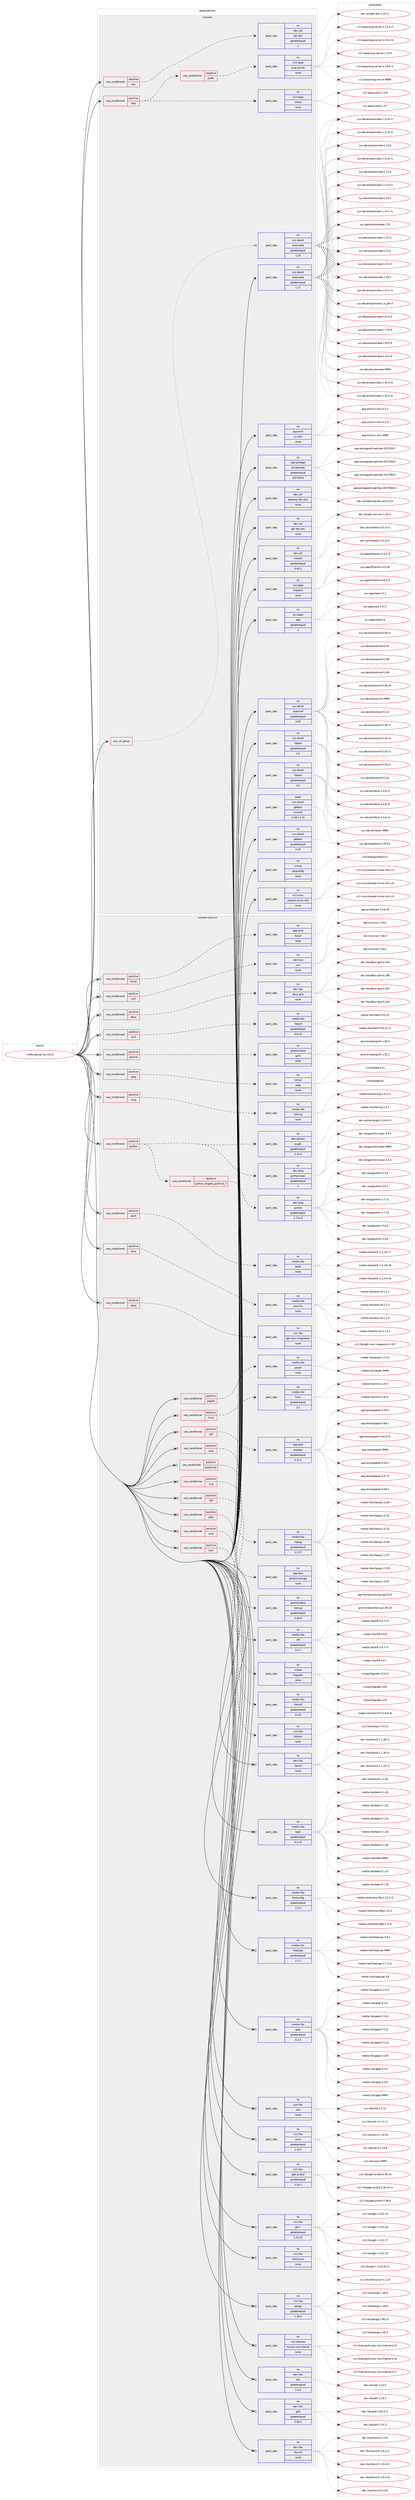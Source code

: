 digraph prolog {

# *************
# Graph options
# *************

newrank=true;
concentrate=true;
compound=true;
graph [rankdir=LR,fontname=Helvetica,fontsize=10,ranksep=1.5];#, ranksep=2.5, nodesep=0.2];
edge  [arrowhead=vee];
node  [fontname=Helvetica,fontsize=10];

# **********
# The ebuild
# **********

subgraph cluster_leftcol {
color=gray;
rank=same;
label=<<i>ebuild</i>>;
id [label="media-gfx/gimp-2.8.22", color=red, width=4, href="../media-gfx/gimp-2.8.22.svg"];
}

# ****************
# The dependencies
# ****************

subgraph cluster_midcol {
color=gray;
label=<<i>dependencies</i>>;
subgraph cluster_compile {
fillcolor="#eeeeee";
style=filled;
label=<<i>compile</i>>;
subgraph any5261 {
dependency353260 [label=<<TABLE BORDER="0" CELLBORDER="1" CELLSPACING="0" CELLPADDING="4"><TR><TD CELLPADDING="10">any_of_group</TD></TR></TABLE>>, shape=none, color=red];subgraph pack260485 {
dependency353261 [label=<<TABLE BORDER="0" CELLBORDER="1" CELLSPACING="0" CELLPADDING="4" WIDTH="220"><TR><TD ROWSPAN="6" CELLPADDING="30">pack_dep</TD></TR><TR><TD WIDTH="110">no</TD></TR><TR><TD>sys-devel</TD></TR><TR><TD>automake</TD></TR><TR><TD>greaterequal</TD></TR><TR><TD>1.15</TD></TR></TABLE>>, shape=none, color=blue];
}
dependency353260:e -> dependency353261:w [weight=20,style="dotted",arrowhead="oinv"];
}
id:e -> dependency353260:w [weight=20,style="solid",arrowhead="vee"];
subgraph cond87409 {
dependency353262 [label=<<TABLE BORDER="0" CELLBORDER="1" CELLSPACING="0" CELLPADDING="4"><TR><TD ROWSPAN="3" CELLPADDING="10">use_conditional</TD></TR><TR><TD>positive</TD></TR><TR><TD>doc</TD></TR></TABLE>>, shape=none, color=red];
subgraph pack260486 {
dependency353263 [label=<<TABLE BORDER="0" CELLBORDER="1" CELLSPACING="0" CELLPADDING="4" WIDTH="220"><TR><TD ROWSPAN="6" CELLPADDING="30">pack_dep</TD></TR><TR><TD WIDTH="110">no</TD></TR><TR><TD>dev-util</TD></TR><TR><TD>gtk-doc</TD></TR><TR><TD>greaterequal</TD></TR><TR><TD>1</TD></TR></TABLE>>, shape=none, color=blue];
}
dependency353262:e -> dependency353263:w [weight=20,style="dashed",arrowhead="vee"];
}
id:e -> dependency353262:w [weight=20,style="solid",arrowhead="vee"];
subgraph cond87410 {
dependency353264 [label=<<TABLE BORDER="0" CELLBORDER="1" CELLSPACING="0" CELLPADDING="4"><TR><TD ROWSPAN="3" CELLPADDING="10">use_conditional</TD></TR><TR><TD>positive</TD></TR><TR><TD>test</TD></TR></TABLE>>, shape=none, color=red];
subgraph cond87411 {
dependency353265 [label=<<TABLE BORDER="0" CELLBORDER="1" CELLSPACING="0" CELLPADDING="4"><TR><TD ROWSPAN="3" CELLPADDING="10">use_conditional</TD></TR><TR><TD>negative</TD></TR><TR><TD>prefix</TD></TR></TABLE>>, shape=none, color=red];
subgraph pack260487 {
dependency353266 [label=<<TABLE BORDER="0" CELLBORDER="1" CELLSPACING="0" CELLPADDING="4" WIDTH="220"><TR><TD ROWSPAN="6" CELLPADDING="30">pack_dep</TD></TR><TR><TD WIDTH="110">no</TD></TR><TR><TD>x11-base</TD></TR><TR><TD>xorg-server</TD></TR><TR><TD>none</TD></TR><TR><TD></TD></TR></TABLE>>, shape=none, color=blue];
}
dependency353265:e -> dependency353266:w [weight=20,style="dashed",arrowhead="vee"];
}
dependency353264:e -> dependency353265:w [weight=20,style="dashed",arrowhead="vee"];
subgraph pack260488 {
dependency353267 [label=<<TABLE BORDER="0" CELLBORDER="1" CELLSPACING="0" CELLPADDING="4" WIDTH="220"><TR><TD ROWSPAN="6" CELLPADDING="30">pack_dep</TD></TR><TR><TD WIDTH="110">no</TD></TR><TR><TD>x11-apps</TD></TR><TR><TD>xhost</TD></TR><TR><TD>none</TD></TR><TR><TD></TD></TR></TABLE>>, shape=none, color=blue];
}
dependency353264:e -> dependency353267:w [weight=20,style="dashed",arrowhead="vee"];
}
id:e -> dependency353264:w [weight=20,style="solid",arrowhead="vee"];
subgraph pack260489 {
dependency353268 [label=<<TABLE BORDER="0" CELLBORDER="1" CELLSPACING="0" CELLPADDING="4" WIDTH="220"><TR><TD ROWSPAN="6" CELLPADDING="30">pack_dep</TD></TR><TR><TD WIDTH="110">no</TD></TR><TR><TD>app-arch</TD></TR><TR><TD>xz-utils</TD></TR><TR><TD>none</TD></TR><TR><TD></TD></TR></TABLE>>, shape=none, color=blue];
}
id:e -> dependency353268:w [weight=20,style="solid",arrowhead="vee"];
subgraph pack260490 {
dependency353269 [label=<<TABLE BORDER="0" CELLBORDER="1" CELLSPACING="0" CELLPADDING="4" WIDTH="220"><TR><TD ROWSPAN="6" CELLPADDING="30">pack_dep</TD></TR><TR><TD WIDTH="110">no</TD></TR><TR><TD>app-portage</TD></TR><TR><TD>elt-patches</TD></TR><TR><TD>greaterequal</TD></TR><TR><TD>20170422</TD></TR></TABLE>>, shape=none, color=blue];
}
id:e -> dependency353269:w [weight=20,style="solid",arrowhead="vee"];
subgraph pack260491 {
dependency353270 [label=<<TABLE BORDER="0" CELLBORDER="1" CELLSPACING="0" CELLPADDING="4" WIDTH="220"><TR><TD ROWSPAN="6" CELLPADDING="30">pack_dep</TD></TR><TR><TD WIDTH="110">no</TD></TR><TR><TD>dev-util</TD></TR><TR><TD>desktop-file-utils</TD></TR><TR><TD>none</TD></TR><TR><TD></TD></TR></TABLE>>, shape=none, color=blue];
}
id:e -> dependency353270:w [weight=20,style="solid",arrowhead="vee"];
subgraph pack260492 {
dependency353271 [label=<<TABLE BORDER="0" CELLBORDER="1" CELLSPACING="0" CELLPADDING="4" WIDTH="220"><TR><TD ROWSPAN="6" CELLPADDING="30">pack_dep</TD></TR><TR><TD WIDTH="110">no</TD></TR><TR><TD>dev-util</TD></TR><TR><TD>gtk-doc-am</TD></TR><TR><TD>none</TD></TR><TR><TD></TD></TR></TABLE>>, shape=none, color=blue];
}
id:e -> dependency353271:w [weight=20,style="solid",arrowhead="vee"];
subgraph pack260493 {
dependency353272 [label=<<TABLE BORDER="0" CELLBORDER="1" CELLSPACING="0" CELLPADDING="4" WIDTH="220"><TR><TD ROWSPAN="6" CELLPADDING="30">pack_dep</TD></TR><TR><TD WIDTH="110">no</TD></TR><TR><TD>dev-util</TD></TR><TR><TD>intltool</TD></TR><TR><TD>greaterequal</TD></TR><TR><TD>0.40.1</TD></TR></TABLE>>, shape=none, color=blue];
}
id:e -> dependency353272:w [weight=20,style="solid",arrowhead="vee"];
subgraph pack260494 {
dependency353273 [label=<<TABLE BORDER="0" CELLBORDER="1" CELLSPACING="0" CELLPADDING="4" WIDTH="220"><TR><TD ROWSPAN="6" CELLPADDING="30">pack_dep</TD></TR><TR><TD WIDTH="110">no</TD></TR><TR><TD>sys-apps</TD></TR><TR><TD>findutils</TD></TR><TR><TD>none</TD></TR><TR><TD></TD></TR></TABLE>>, shape=none, color=blue];
}
id:e -> dependency353273:w [weight=20,style="solid",arrowhead="vee"];
subgraph pack260495 {
dependency353274 [label=<<TABLE BORDER="0" CELLBORDER="1" CELLSPACING="0" CELLPADDING="4" WIDTH="220"><TR><TD ROWSPAN="6" CELLPADDING="30">pack_dep</TD></TR><TR><TD WIDTH="110">no</TD></TR><TR><TD>sys-apps</TD></TR><TR><TD>sed</TD></TR><TR><TD>greaterequal</TD></TR><TR><TD>4</TD></TR></TABLE>>, shape=none, color=blue];
}
id:e -> dependency353274:w [weight=20,style="solid",arrowhead="vee"];
subgraph pack260496 {
dependency353275 [label=<<TABLE BORDER="0" CELLBORDER="1" CELLSPACING="0" CELLPADDING="4" WIDTH="220"><TR><TD ROWSPAN="6" CELLPADDING="30">pack_dep</TD></TR><TR><TD WIDTH="110">no</TD></TR><TR><TD>sys-devel</TD></TR><TR><TD>autoconf</TD></TR><TR><TD>greaterequal</TD></TR><TR><TD>2.69</TD></TR></TABLE>>, shape=none, color=blue];
}
id:e -> dependency353275:w [weight=20,style="solid",arrowhead="vee"];
subgraph pack260497 {
dependency353276 [label=<<TABLE BORDER="0" CELLBORDER="1" CELLSPACING="0" CELLPADDING="4" WIDTH="220"><TR><TD ROWSPAN="6" CELLPADDING="30">pack_dep</TD></TR><TR><TD WIDTH="110">no</TD></TR><TR><TD>sys-devel</TD></TR><TR><TD>automake</TD></TR><TR><TD>greaterequal</TD></TR><TR><TD>1.11</TD></TR></TABLE>>, shape=none, color=blue];
}
id:e -> dependency353276:w [weight=20,style="solid",arrowhead="vee"];
subgraph pack260498 {
dependency353277 [label=<<TABLE BORDER="0" CELLBORDER="1" CELLSPACING="0" CELLPADDING="4" WIDTH="220"><TR><TD ROWSPAN="6" CELLPADDING="30">pack_dep</TD></TR><TR><TD WIDTH="110">no</TD></TR><TR><TD>sys-devel</TD></TR><TR><TD>gettext</TD></TR><TR><TD>greaterequal</TD></TR><TR><TD>0.19</TD></TR></TABLE>>, shape=none, color=blue];
}
id:e -> dependency353277:w [weight=20,style="solid",arrowhead="vee"];
subgraph pack260499 {
dependency353278 [label=<<TABLE BORDER="0" CELLBORDER="1" CELLSPACING="0" CELLPADDING="4" WIDTH="220"><TR><TD ROWSPAN="6" CELLPADDING="30">pack_dep</TD></TR><TR><TD WIDTH="110">no</TD></TR><TR><TD>sys-devel</TD></TR><TR><TD>libtool</TD></TR><TR><TD>greaterequal</TD></TR><TR><TD>2.2</TD></TR></TABLE>>, shape=none, color=blue];
}
id:e -> dependency353278:w [weight=20,style="solid",arrowhead="vee"];
subgraph pack260500 {
dependency353279 [label=<<TABLE BORDER="0" CELLBORDER="1" CELLSPACING="0" CELLPADDING="4" WIDTH="220"><TR><TD ROWSPAN="6" CELLPADDING="30">pack_dep</TD></TR><TR><TD WIDTH="110">no</TD></TR><TR><TD>sys-devel</TD></TR><TR><TD>libtool</TD></TR><TR><TD>greaterequal</TD></TR><TR><TD>2.4</TD></TR></TABLE>>, shape=none, color=blue];
}
id:e -> dependency353279:w [weight=20,style="solid",arrowhead="vee"];
subgraph pack260501 {
dependency353280 [label=<<TABLE BORDER="0" CELLBORDER="1" CELLSPACING="0" CELLPADDING="4" WIDTH="220"><TR><TD ROWSPAN="6" CELLPADDING="30">pack_dep</TD></TR><TR><TD WIDTH="110">no</TD></TR><TR><TD>virtual</TD></TR><TR><TD>pkgconfig</TD></TR><TR><TD>none</TD></TR><TR><TD></TD></TR></TABLE>>, shape=none, color=blue];
}
id:e -> dependency353280:w [weight=20,style="solid",arrowhead="vee"];
subgraph pack260502 {
dependency353281 [label=<<TABLE BORDER="0" CELLBORDER="1" CELLSPACING="0" CELLPADDING="4" WIDTH="220"><TR><TD ROWSPAN="6" CELLPADDING="30">pack_dep</TD></TR><TR><TD WIDTH="110">no</TD></TR><TR><TD>x11-misc</TD></TR><TR><TD>shared-mime-info</TD></TR><TR><TD>none</TD></TR><TR><TD></TD></TR></TABLE>>, shape=none, color=blue];
}
id:e -> dependency353281:w [weight=20,style="solid",arrowhead="vee"];
subgraph pack260503 {
dependency353282 [label=<<TABLE BORDER="0" CELLBORDER="1" CELLSPACING="0" CELLPADDING="4" WIDTH="220"><TR><TD ROWSPAN="6" CELLPADDING="30">pack_dep</TD></TR><TR><TD WIDTH="110">weak</TD></TR><TR><TD>sys-devel</TD></TR><TR><TD>gettext</TD></TR><TR><TD>smaller</TD></TR><TR><TD>0.18.1.1-r3</TD></TR></TABLE>>, shape=none, color=blue];
}
id:e -> dependency353282:w [weight=20,style="solid",arrowhead="vee"];
}
subgraph cluster_compileandrun {
fillcolor="#eeeeee";
style=filled;
label=<<i>compile and run</i>>;
subgraph cond87412 {
dependency353283 [label=<<TABLE BORDER="0" CELLBORDER="1" CELLSPACING="0" CELLPADDING="4"><TR><TD ROWSPAN="3" CELLPADDING="10">use_conditional</TD></TR><TR><TD>positive</TD></TR><TR><TD>aalib</TD></TR></TABLE>>, shape=none, color=red];
subgraph pack260504 {
dependency353284 [label=<<TABLE BORDER="0" CELLBORDER="1" CELLSPACING="0" CELLPADDING="4" WIDTH="220"><TR><TD ROWSPAN="6" CELLPADDING="30">pack_dep</TD></TR><TR><TD WIDTH="110">no</TD></TR><TR><TD>media-libs</TD></TR><TR><TD>aalib</TD></TR><TR><TD>none</TD></TR><TR><TD></TD></TR></TABLE>>, shape=none, color=blue];
}
dependency353283:e -> dependency353284:w [weight=20,style="dashed",arrowhead="vee"];
}
id:e -> dependency353283:w [weight=20,style="solid",arrowhead="odotvee"];
subgraph cond87413 {
dependency353285 [label=<<TABLE BORDER="0" CELLBORDER="1" CELLSPACING="0" CELLPADDING="4"><TR><TD ROWSPAN="3" CELLPADDING="10">use_conditional</TD></TR><TR><TD>positive</TD></TR><TR><TD>alsa</TD></TR></TABLE>>, shape=none, color=red];
subgraph pack260505 {
dependency353286 [label=<<TABLE BORDER="0" CELLBORDER="1" CELLSPACING="0" CELLPADDING="4" WIDTH="220"><TR><TD ROWSPAN="6" CELLPADDING="30">pack_dep</TD></TR><TR><TD WIDTH="110">no</TD></TR><TR><TD>media-libs</TD></TR><TR><TD>alsa-lib</TD></TR><TR><TD>none</TD></TR><TR><TD></TD></TR></TABLE>>, shape=none, color=blue];
}
dependency353285:e -> dependency353286:w [weight=20,style="dashed",arrowhead="vee"];
}
id:e -> dependency353285:w [weight=20,style="solid",arrowhead="odotvee"];
subgraph cond87414 {
dependency353287 [label=<<TABLE BORDER="0" CELLBORDER="1" CELLSPACING="0" CELLPADDING="4"><TR><TD ROWSPAN="3" CELLPADDING="10">use_conditional</TD></TR><TR><TD>positive</TD></TR><TR><TD>aqua</TD></TR></TABLE>>, shape=none, color=red];
subgraph pack260506 {
dependency353288 [label=<<TABLE BORDER="0" CELLBORDER="1" CELLSPACING="0" CELLPADDING="4" WIDTH="220"><TR><TD ROWSPAN="6" CELLPADDING="30">pack_dep</TD></TR><TR><TD WIDTH="110">no</TD></TR><TR><TD>x11-libs</TD></TR><TR><TD>gtk-mac-integration</TD></TR><TR><TD>none</TD></TR><TR><TD></TD></TR></TABLE>>, shape=none, color=blue];
}
dependency353287:e -> dependency353288:w [weight=20,style="dashed",arrowhead="vee"];
}
id:e -> dependency353287:w [weight=20,style="solid",arrowhead="odotvee"];
subgraph cond87415 {
dependency353289 [label=<<TABLE BORDER="0" CELLBORDER="1" CELLSPACING="0" CELLPADDING="4"><TR><TD ROWSPAN="3" CELLPADDING="10">use_conditional</TD></TR><TR><TD>positive</TD></TR><TR><TD>bzip2</TD></TR></TABLE>>, shape=none, color=red];
subgraph pack260507 {
dependency353290 [label=<<TABLE BORDER="0" CELLBORDER="1" CELLSPACING="0" CELLPADDING="4" WIDTH="220"><TR><TD ROWSPAN="6" CELLPADDING="30">pack_dep</TD></TR><TR><TD WIDTH="110">no</TD></TR><TR><TD>app-arch</TD></TR><TR><TD>bzip2</TD></TR><TR><TD>none</TD></TR><TR><TD></TD></TR></TABLE>>, shape=none, color=blue];
}
dependency353289:e -> dependency353290:w [weight=20,style="dashed",arrowhead="vee"];
}
id:e -> dependency353289:w [weight=20,style="solid",arrowhead="odotvee"];
subgraph cond87416 {
dependency353291 [label=<<TABLE BORDER="0" CELLBORDER="1" CELLSPACING="0" CELLPADDING="4"><TR><TD ROWSPAN="3" CELLPADDING="10">use_conditional</TD></TR><TR><TD>positive</TD></TR><TR><TD>curl</TD></TR></TABLE>>, shape=none, color=red];
subgraph pack260508 {
dependency353292 [label=<<TABLE BORDER="0" CELLBORDER="1" CELLSPACING="0" CELLPADDING="4" WIDTH="220"><TR><TD ROWSPAN="6" CELLPADDING="30">pack_dep</TD></TR><TR><TD WIDTH="110">no</TD></TR><TR><TD>net-misc</TD></TR><TR><TD>curl</TD></TR><TR><TD>none</TD></TR><TR><TD></TD></TR></TABLE>>, shape=none, color=blue];
}
dependency353291:e -> dependency353292:w [weight=20,style="dashed",arrowhead="vee"];
}
id:e -> dependency353291:w [weight=20,style="solid",arrowhead="odotvee"];
subgraph cond87417 {
dependency353293 [label=<<TABLE BORDER="0" CELLBORDER="1" CELLSPACING="0" CELLPADDING="4"><TR><TD ROWSPAN="3" CELLPADDING="10">use_conditional</TD></TR><TR><TD>positive</TD></TR><TR><TD>dbus</TD></TR></TABLE>>, shape=none, color=red];
subgraph pack260509 {
dependency353294 [label=<<TABLE BORDER="0" CELLBORDER="1" CELLSPACING="0" CELLPADDING="4" WIDTH="220"><TR><TD ROWSPAN="6" CELLPADDING="30">pack_dep</TD></TR><TR><TD WIDTH="110">no</TD></TR><TR><TD>dev-libs</TD></TR><TR><TD>dbus-glib</TD></TR><TR><TD>none</TD></TR><TR><TD></TD></TR></TABLE>>, shape=none, color=blue];
}
dependency353293:e -> dependency353294:w [weight=20,style="dashed",arrowhead="vee"];
}
id:e -> dependency353293:w [weight=20,style="solid",arrowhead="odotvee"];
subgraph cond87418 {
dependency353295 [label=<<TABLE BORDER="0" CELLBORDER="1" CELLSPACING="0" CELLPADDING="4"><TR><TD ROWSPAN="3" CELLPADDING="10">use_conditional</TD></TR><TR><TD>positive</TD></TR><TR><TD>exif</TD></TR></TABLE>>, shape=none, color=red];
subgraph pack260510 {
dependency353296 [label=<<TABLE BORDER="0" CELLBORDER="1" CELLSPACING="0" CELLPADDING="4" WIDTH="220"><TR><TD ROWSPAN="6" CELLPADDING="30">pack_dep</TD></TR><TR><TD WIDTH="110">no</TD></TR><TR><TD>media-libs</TD></TR><TR><TD>libexif</TD></TR><TR><TD>greaterequal</TD></TR><TR><TD>0.6.15</TD></TR></TABLE>>, shape=none, color=blue];
}
dependency353295:e -> dependency353296:w [weight=20,style="dashed",arrowhead="vee"];
}
id:e -> dependency353295:w [weight=20,style="solid",arrowhead="odotvee"];
subgraph cond87419 {
dependency353297 [label=<<TABLE BORDER="0" CELLBORDER="1" CELLSPACING="0" CELLPADDING="4"><TR><TD ROWSPAN="3" CELLPADDING="10">use_conditional</TD></TR><TR><TD>positive</TD></TR><TR><TD>gnome</TD></TR></TABLE>>, shape=none, color=red];
subgraph pack260511 {
dependency353298 [label=<<TABLE BORDER="0" CELLBORDER="1" CELLSPACING="0" CELLPADDING="4" WIDTH="220"><TR><TD ROWSPAN="6" CELLPADDING="30">pack_dep</TD></TR><TR><TD WIDTH="110">no</TD></TR><TR><TD>gnome-base</TD></TR><TR><TD>gvfs</TD></TR><TR><TD>none</TD></TR><TR><TD></TD></TR></TABLE>>, shape=none, color=blue];
}
dependency353297:e -> dependency353298:w [weight=20,style="dashed",arrowhead="vee"];
}
id:e -> dependency353297:w [weight=20,style="solid",arrowhead="odotvee"];
subgraph cond87420 {
dependency353299 [label=<<TABLE BORDER="0" CELLBORDER="1" CELLSPACING="0" CELLPADDING="4"><TR><TD ROWSPAN="3" CELLPADDING="10">use_conditional</TD></TR><TR><TD>positive</TD></TR><TR><TD>jpeg</TD></TR></TABLE>>, shape=none, color=red];
subgraph pack260512 {
dependency353300 [label=<<TABLE BORDER="0" CELLBORDER="1" CELLSPACING="0" CELLPADDING="4" WIDTH="220"><TR><TD ROWSPAN="6" CELLPADDING="30">pack_dep</TD></TR><TR><TD WIDTH="110">no</TD></TR><TR><TD>virtual</TD></TR><TR><TD>jpeg</TD></TR><TR><TD>none</TD></TR><TR><TD></TD></TR></TABLE>>, shape=none, color=blue];
}
dependency353299:e -> dependency353300:w [weight=20,style="dashed",arrowhead="vee"];
}
id:e -> dependency353299:w [weight=20,style="solid",arrowhead="odotvee"];
subgraph cond87421 {
dependency353301 [label=<<TABLE BORDER="0" CELLBORDER="1" CELLSPACING="0" CELLPADDING="4"><TR><TD ROWSPAN="3" CELLPADDING="10">use_conditional</TD></TR><TR><TD>positive</TD></TR><TR><TD>jpeg2k</TD></TR></TABLE>>, shape=none, color=red];
subgraph pack260513 {
dependency353302 [label=<<TABLE BORDER="0" CELLBORDER="1" CELLSPACING="0" CELLPADDING="4" WIDTH="220"><TR><TD ROWSPAN="6" CELLPADDING="30">pack_dep</TD></TR><TR><TD WIDTH="110">no</TD></TR><TR><TD>media-libs</TD></TR><TR><TD>jasper</TD></TR><TR><TD>none</TD></TR><TR><TD></TD></TR></TABLE>>, shape=none, color=blue];
}
dependency353301:e -> dependency353302:w [weight=20,style="dashed",arrowhead="vee"];
}
id:e -> dependency353301:w [weight=20,style="solid",arrowhead="odotvee"];
subgraph cond87422 {
dependency353303 [label=<<TABLE BORDER="0" CELLBORDER="1" CELLSPACING="0" CELLPADDING="4"><TR><TD ROWSPAN="3" CELLPADDING="10">use_conditional</TD></TR><TR><TD>positive</TD></TR><TR><TD>lcms</TD></TR></TABLE>>, shape=none, color=red];
subgraph pack260514 {
dependency353304 [label=<<TABLE BORDER="0" CELLBORDER="1" CELLSPACING="0" CELLPADDING="4" WIDTH="220"><TR><TD ROWSPAN="6" CELLPADDING="30">pack_dep</TD></TR><TR><TD WIDTH="110">no</TD></TR><TR><TD>media-libs</TD></TR><TR><TD>lcms</TD></TR><TR><TD>greaterequal</TD></TR><TR><TD>2.2</TD></TR></TABLE>>, shape=none, color=blue];
}
dependency353303:e -> dependency353304:w [weight=20,style="dashed",arrowhead="vee"];
}
id:e -> dependency353303:w [weight=20,style="solid",arrowhead="odotvee"];
subgraph cond87423 {
dependency353305 [label=<<TABLE BORDER="0" CELLBORDER="1" CELLSPACING="0" CELLPADDING="4"><TR><TD ROWSPAN="3" CELLPADDING="10">use_conditional</TD></TR><TR><TD>positive</TD></TR><TR><TD>mng</TD></TR></TABLE>>, shape=none, color=red];
subgraph pack260515 {
dependency353306 [label=<<TABLE BORDER="0" CELLBORDER="1" CELLSPACING="0" CELLPADDING="4" WIDTH="220"><TR><TD ROWSPAN="6" CELLPADDING="30">pack_dep</TD></TR><TR><TD WIDTH="110">no</TD></TR><TR><TD>media-libs</TD></TR><TR><TD>libmng</TD></TR><TR><TD>none</TD></TR><TR><TD></TD></TR></TABLE>>, shape=none, color=blue];
}
dependency353305:e -> dependency353306:w [weight=20,style="dashed",arrowhead="vee"];
}
id:e -> dependency353305:w [weight=20,style="solid",arrowhead="odotvee"];
subgraph cond87424 {
dependency353307 [label=<<TABLE BORDER="0" CELLBORDER="1" CELLSPACING="0" CELLPADDING="4"><TR><TD ROWSPAN="3" CELLPADDING="10">use_conditional</TD></TR><TR><TD>positive</TD></TR><TR><TD>pdf</TD></TR></TABLE>>, shape=none, color=red];
subgraph pack260516 {
dependency353308 [label=<<TABLE BORDER="0" CELLBORDER="1" CELLSPACING="0" CELLPADDING="4" WIDTH="220"><TR><TD ROWSPAN="6" CELLPADDING="30">pack_dep</TD></TR><TR><TD WIDTH="110">no</TD></TR><TR><TD>app-text</TD></TR><TR><TD>poppler</TD></TR><TR><TD>greaterequal</TD></TR><TR><TD>0.12.4</TD></TR></TABLE>>, shape=none, color=blue];
}
dependency353307:e -> dependency353308:w [weight=20,style="dashed",arrowhead="vee"];
}
id:e -> dependency353307:w [weight=20,style="solid",arrowhead="odotvee"];
subgraph cond87425 {
dependency353309 [label=<<TABLE BORDER="0" CELLBORDER="1" CELLSPACING="0" CELLPADDING="4"><TR><TD ROWSPAN="3" CELLPADDING="10">use_conditional</TD></TR><TR><TD>positive</TD></TR><TR><TD>png</TD></TR></TABLE>>, shape=none, color=red];
subgraph pack260517 {
dependency353310 [label=<<TABLE BORDER="0" CELLBORDER="1" CELLSPACING="0" CELLPADDING="4" WIDTH="220"><TR><TD ROWSPAN="6" CELLPADDING="30">pack_dep</TD></TR><TR><TD WIDTH="110">no</TD></TR><TR><TD>media-libs</TD></TR><TR><TD>libpng</TD></TR><TR><TD>greaterequal</TD></TR><TR><TD>1.2.37</TD></TR></TABLE>>, shape=none, color=blue];
}
dependency353309:e -> dependency353310:w [weight=20,style="dashed",arrowhead="vee"];
}
id:e -> dependency353309:w [weight=20,style="solid",arrowhead="odotvee"];
subgraph cond87426 {
dependency353311 [label=<<TABLE BORDER="0" CELLBORDER="1" CELLSPACING="0" CELLPADDING="4"><TR><TD ROWSPAN="3" CELLPADDING="10">use_conditional</TD></TR><TR><TD>positive</TD></TR><TR><TD>postscript</TD></TR></TABLE>>, shape=none, color=red];
subgraph pack260518 {
dependency353312 [label=<<TABLE BORDER="0" CELLBORDER="1" CELLSPACING="0" CELLPADDING="4" WIDTH="220"><TR><TD ROWSPAN="6" CELLPADDING="30">pack_dep</TD></TR><TR><TD WIDTH="110">no</TD></TR><TR><TD>app-text</TD></TR><TR><TD>ghostscript-gpl</TD></TR><TR><TD>none</TD></TR><TR><TD></TD></TR></TABLE>>, shape=none, color=blue];
}
dependency353311:e -> dependency353312:w [weight=20,style="dashed",arrowhead="vee"];
}
id:e -> dependency353311:w [weight=20,style="solid",arrowhead="odotvee"];
subgraph cond87427 {
dependency353313 [label=<<TABLE BORDER="0" CELLBORDER="1" CELLSPACING="0" CELLPADDING="4"><TR><TD ROWSPAN="3" CELLPADDING="10">use_conditional</TD></TR><TR><TD>positive</TD></TR><TR><TD>python</TD></TR></TABLE>>, shape=none, color=red];
subgraph cond87428 {
dependency353314 [label=<<TABLE BORDER="0" CELLBORDER="1" CELLSPACING="0" CELLPADDING="4"><TR><TD ROWSPAN="3" CELLPADDING="10">use_conditional</TD></TR><TR><TD>positive</TD></TR><TR><TD>python_targets_python2_7</TD></TR></TABLE>>, shape=none, color=red];
subgraph pack260519 {
dependency353315 [label=<<TABLE BORDER="0" CELLBORDER="1" CELLSPACING="0" CELLPADDING="4" WIDTH="220"><TR><TD ROWSPAN="6" CELLPADDING="30">pack_dep</TD></TR><TR><TD WIDTH="110">no</TD></TR><TR><TD>dev-lang</TD></TR><TR><TD>python</TD></TR><TR><TD>greaterequal</TD></TR><TR><TD>2.7.5-r2</TD></TR></TABLE>>, shape=none, color=blue];
}
dependency353314:e -> dependency353315:w [weight=20,style="dashed",arrowhead="vee"];
}
dependency353313:e -> dependency353314:w [weight=20,style="dashed",arrowhead="vee"];
subgraph pack260520 {
dependency353316 [label=<<TABLE BORDER="0" CELLBORDER="1" CELLSPACING="0" CELLPADDING="4" WIDTH="220"><TR><TD ROWSPAN="6" CELLPADDING="30">pack_dep</TD></TR><TR><TD WIDTH="110">no</TD></TR><TR><TD>dev-lang</TD></TR><TR><TD>python-exec</TD></TR><TR><TD>greaterequal</TD></TR><TR><TD>2</TD></TR></TABLE>>, shape=none, color=blue];
}
dependency353313:e -> dependency353316:w [weight=20,style="dashed",arrowhead="vee"];
subgraph pack260521 {
dependency353317 [label=<<TABLE BORDER="0" CELLBORDER="1" CELLSPACING="0" CELLPADDING="4" WIDTH="220"><TR><TD ROWSPAN="6" CELLPADDING="30">pack_dep</TD></TR><TR><TD WIDTH="110">no</TD></TR><TR><TD>dev-python</TD></TR><TR><TD>pygtk</TD></TR><TR><TD>greaterequal</TD></TR><TR><TD>2.10.4</TD></TR></TABLE>>, shape=none, color=blue];
}
dependency353313:e -> dependency353317:w [weight=20,style="dashed",arrowhead="vee"];
}
id:e -> dependency353313:w [weight=20,style="solid",arrowhead="odotvee"];
subgraph cond87429 {
dependency353318 [label=<<TABLE BORDER="0" CELLBORDER="1" CELLSPACING="0" CELLPADDING="4"><TR><TD ROWSPAN="3" CELLPADDING="10">use_conditional</TD></TR><TR><TD>positive</TD></TR><TR><TD>svg</TD></TR></TABLE>>, shape=none, color=red];
subgraph pack260522 {
dependency353319 [label=<<TABLE BORDER="0" CELLBORDER="1" CELLSPACING="0" CELLPADDING="4" WIDTH="220"><TR><TD ROWSPAN="6" CELLPADDING="30">pack_dep</TD></TR><TR><TD WIDTH="110">no</TD></TR><TR><TD>gnome-base</TD></TR><TR><TD>librsvg</TD></TR><TR><TD>greaterequal</TD></TR><TR><TD>2.36.0</TD></TR></TABLE>>, shape=none, color=blue];
}
dependency353318:e -> dependency353319:w [weight=20,style="dashed",arrowhead="vee"];
}
id:e -> dependency353318:w [weight=20,style="solid",arrowhead="odotvee"];
subgraph cond87430 {
dependency353320 [label=<<TABLE BORDER="0" CELLBORDER="1" CELLSPACING="0" CELLPADDING="4"><TR><TD ROWSPAN="3" CELLPADDING="10">use_conditional</TD></TR><TR><TD>positive</TD></TR><TR><TD>tiff</TD></TR></TABLE>>, shape=none, color=red];
subgraph pack260523 {
dependency353321 [label=<<TABLE BORDER="0" CELLBORDER="1" CELLSPACING="0" CELLPADDING="4" WIDTH="220"><TR><TD ROWSPAN="6" CELLPADDING="30">pack_dep</TD></TR><TR><TD WIDTH="110">no</TD></TR><TR><TD>media-libs</TD></TR><TR><TD>tiff</TD></TR><TR><TD>greaterequal</TD></TR><TR><TD>3.5.7</TD></TR></TABLE>>, shape=none, color=blue];
}
dependency353320:e -> dependency353321:w [weight=20,style="dashed",arrowhead="vee"];
}
id:e -> dependency353320:w [weight=20,style="solid",arrowhead="odotvee"];
subgraph cond87431 {
dependency353322 [label=<<TABLE BORDER="0" CELLBORDER="1" CELLSPACING="0" CELLPADDING="4"><TR><TD ROWSPAN="3" CELLPADDING="10">use_conditional</TD></TR><TR><TD>positive</TD></TR><TR><TD>udev</TD></TR></TABLE>>, shape=none, color=red];
subgraph pack260524 {
dependency353323 [label=<<TABLE BORDER="0" CELLBORDER="1" CELLSPACING="0" CELLPADDING="4" WIDTH="220"><TR><TD ROWSPAN="6" CELLPADDING="30">pack_dep</TD></TR><TR><TD WIDTH="110">no</TD></TR><TR><TD>virtual</TD></TR><TR><TD>libgudev</TD></TR><TR><TD>none</TD></TR><TR><TD></TD></TR></TABLE>>, shape=none, color=blue];
}
dependency353322:e -> dependency353323:w [weight=20,style="dashed",arrowhead="vee"];
}
id:e -> dependency353322:w [weight=20,style="solid",arrowhead="odotvee"];
subgraph cond87432 {
dependency353324 [label=<<TABLE BORDER="0" CELLBORDER="1" CELLSPACING="0" CELLPADDING="4"><TR><TD ROWSPAN="3" CELLPADDING="10">use_conditional</TD></TR><TR><TD>positive</TD></TR><TR><TD>wmf</TD></TR></TABLE>>, shape=none, color=red];
subgraph pack260525 {
dependency353325 [label=<<TABLE BORDER="0" CELLBORDER="1" CELLSPACING="0" CELLPADDING="4" WIDTH="220"><TR><TD ROWSPAN="6" CELLPADDING="30">pack_dep</TD></TR><TR><TD WIDTH="110">no</TD></TR><TR><TD>media-libs</TD></TR><TR><TD>libwmf</TD></TR><TR><TD>greaterequal</TD></TR><TR><TD>0.2.8</TD></TR></TABLE>>, shape=none, color=blue];
}
dependency353324:e -> dependency353325:w [weight=20,style="dashed",arrowhead="vee"];
}
id:e -> dependency353324:w [weight=20,style="solid",arrowhead="odotvee"];
subgraph cond87433 {
dependency353326 [label=<<TABLE BORDER="0" CELLBORDER="1" CELLSPACING="0" CELLPADDING="4"><TR><TD ROWSPAN="3" CELLPADDING="10">use_conditional</TD></TR><TR><TD>positive</TD></TR><TR><TD>xpm</TD></TR></TABLE>>, shape=none, color=red];
subgraph pack260526 {
dependency353327 [label=<<TABLE BORDER="0" CELLBORDER="1" CELLSPACING="0" CELLPADDING="4" WIDTH="220"><TR><TD ROWSPAN="6" CELLPADDING="30">pack_dep</TD></TR><TR><TD WIDTH="110">no</TD></TR><TR><TD>x11-libs</TD></TR><TR><TD>libXpm</TD></TR><TR><TD>none</TD></TR><TR><TD></TD></TR></TABLE>>, shape=none, color=blue];
}
dependency353326:e -> dependency353327:w [weight=20,style="dashed",arrowhead="vee"];
}
id:e -> dependency353326:w [weight=20,style="solid",arrowhead="odotvee"];
subgraph pack260527 {
dependency353328 [label=<<TABLE BORDER="0" CELLBORDER="1" CELLSPACING="0" CELLPADDING="4" WIDTH="220"><TR><TD ROWSPAN="6" CELLPADDING="30">pack_dep</TD></TR><TR><TD WIDTH="110">no</TD></TR><TR><TD>dev-libs</TD></TR><TR><TD>atk</TD></TR><TR><TD>greaterequal</TD></TR><TR><TD>2.2.0</TD></TR></TABLE>>, shape=none, color=blue];
}
id:e -> dependency353328:w [weight=20,style="solid",arrowhead="odotvee"];
subgraph pack260528 {
dependency353329 [label=<<TABLE BORDER="0" CELLBORDER="1" CELLSPACING="0" CELLPADDING="4" WIDTH="220"><TR><TD ROWSPAN="6" CELLPADDING="30">pack_dep</TD></TR><TR><TD WIDTH="110">no</TD></TR><TR><TD>dev-libs</TD></TR><TR><TD>glib</TD></TR><TR><TD>greaterequal</TD></TR><TR><TD>2.30.2</TD></TR></TABLE>>, shape=none, color=blue];
}
id:e -> dependency353329:w [weight=20,style="solid",arrowhead="odotvee"];
subgraph pack260529 {
dependency353330 [label=<<TABLE BORDER="0" CELLBORDER="1" CELLSPACING="0" CELLPADDING="4" WIDTH="220"><TR><TD ROWSPAN="6" CELLPADDING="30">pack_dep</TD></TR><TR><TD WIDTH="110">no</TD></TR><TR><TD>dev-libs</TD></TR><TR><TD>libxml2</TD></TR><TR><TD>none</TD></TR><TR><TD></TD></TR></TABLE>>, shape=none, color=blue];
}
id:e -> dependency353330:w [weight=20,style="solid",arrowhead="odotvee"];
subgraph pack260530 {
dependency353331 [label=<<TABLE BORDER="0" CELLBORDER="1" CELLSPACING="0" CELLPADDING="4" WIDTH="220"><TR><TD ROWSPAN="6" CELLPADDING="30">pack_dep</TD></TR><TR><TD WIDTH="110">no</TD></TR><TR><TD>dev-libs</TD></TR><TR><TD>libxslt</TD></TR><TR><TD>none</TD></TR><TR><TD></TD></TR></TABLE>>, shape=none, color=blue];
}
id:e -> dependency353331:w [weight=20,style="solid",arrowhead="odotvee"];
subgraph pack260531 {
dependency353332 [label=<<TABLE BORDER="0" CELLBORDER="1" CELLSPACING="0" CELLPADDING="4" WIDTH="220"><TR><TD ROWSPAN="6" CELLPADDING="30">pack_dep</TD></TR><TR><TD WIDTH="110">no</TD></TR><TR><TD>media-libs</TD></TR><TR><TD>babl</TD></TR><TR><TD>greaterequal</TD></TR><TR><TD>0.1.10</TD></TR></TABLE>>, shape=none, color=blue];
}
id:e -> dependency353332:w [weight=20,style="solid",arrowhead="odotvee"];
subgraph pack260532 {
dependency353333 [label=<<TABLE BORDER="0" CELLBORDER="1" CELLSPACING="0" CELLPADDING="4" WIDTH="220"><TR><TD ROWSPAN="6" CELLPADDING="30">pack_dep</TD></TR><TR><TD WIDTH="110">no</TD></TR><TR><TD>media-libs</TD></TR><TR><TD>fontconfig</TD></TR><TR><TD>greaterequal</TD></TR><TR><TD>2.2.0</TD></TR></TABLE>>, shape=none, color=blue];
}
id:e -> dependency353333:w [weight=20,style="solid",arrowhead="odotvee"];
subgraph pack260533 {
dependency353334 [label=<<TABLE BORDER="0" CELLBORDER="1" CELLSPACING="0" CELLPADDING="4" WIDTH="220"><TR><TD ROWSPAN="6" CELLPADDING="30">pack_dep</TD></TR><TR><TD WIDTH="110">no</TD></TR><TR><TD>media-libs</TD></TR><TR><TD>freetype</TD></TR><TR><TD>greaterequal</TD></TR><TR><TD>2.1.7</TD></TR></TABLE>>, shape=none, color=blue];
}
id:e -> dependency353334:w [weight=20,style="solid",arrowhead="odotvee"];
subgraph pack260534 {
dependency353335 [label=<<TABLE BORDER="0" CELLBORDER="1" CELLSPACING="0" CELLPADDING="4" WIDTH="220"><TR><TD ROWSPAN="6" CELLPADDING="30">pack_dep</TD></TR><TR><TD WIDTH="110">no</TD></TR><TR><TD>media-libs</TD></TR><TR><TD>gegl</TD></TR><TR><TD>greaterequal</TD></TR><TR><TD>0.2.0</TD></TR></TABLE>>, shape=none, color=blue];
}
id:e -> dependency353335:w [weight=20,style="solid",arrowhead="odotvee"];
subgraph pack260535 {
dependency353336 [label=<<TABLE BORDER="0" CELLBORDER="1" CELLSPACING="0" CELLPADDING="4" WIDTH="220"><TR><TD ROWSPAN="6" CELLPADDING="30">pack_dep</TD></TR><TR><TD WIDTH="110">no</TD></TR><TR><TD>sys-libs</TD></TR><TR><TD>zlib</TD></TR><TR><TD>none</TD></TR><TR><TD></TD></TR></TABLE>>, shape=none, color=blue];
}
id:e -> dependency353336:w [weight=20,style="solid",arrowhead="odotvee"];
subgraph pack260536 {
dependency353337 [label=<<TABLE BORDER="0" CELLBORDER="1" CELLSPACING="0" CELLPADDING="4" WIDTH="220"><TR><TD ROWSPAN="6" CELLPADDING="30">pack_dep</TD></TR><TR><TD WIDTH="110">no</TD></TR><TR><TD>x11-libs</TD></TR><TR><TD>cairo</TD></TR><TR><TD>greaterequal</TD></TR><TR><TD>1.10.2</TD></TR></TABLE>>, shape=none, color=blue];
}
id:e -> dependency353337:w [weight=20,style="solid",arrowhead="odotvee"];
subgraph pack260537 {
dependency353338 [label=<<TABLE BORDER="0" CELLBORDER="1" CELLSPACING="0" CELLPADDING="4" WIDTH="220"><TR><TD ROWSPAN="6" CELLPADDING="30">pack_dep</TD></TR><TR><TD WIDTH="110">no</TD></TR><TR><TD>x11-libs</TD></TR><TR><TD>gdk-pixbuf</TD></TR><TR><TD>greaterequal</TD></TR><TR><TD>2.24.1</TD></TR></TABLE>>, shape=none, color=blue];
}
id:e -> dependency353338:w [weight=20,style="solid",arrowhead="odotvee"];
subgraph pack260538 {
dependency353339 [label=<<TABLE BORDER="0" CELLBORDER="1" CELLSPACING="0" CELLPADDING="4" WIDTH="220"><TR><TD ROWSPAN="6" CELLPADDING="30">pack_dep</TD></TR><TR><TD WIDTH="110">no</TD></TR><TR><TD>x11-libs</TD></TR><TR><TD>gtk+</TD></TR><TR><TD>greaterequal</TD></TR><TR><TD>2.24.10</TD></TR></TABLE>>, shape=none, color=blue];
}
id:e -> dependency353339:w [weight=20,style="solid",arrowhead="odotvee"];
subgraph pack260539 {
dependency353340 [label=<<TABLE BORDER="0" CELLBORDER="1" CELLSPACING="0" CELLPADDING="4" WIDTH="220"><TR><TD ROWSPAN="6" CELLPADDING="30">pack_dep</TD></TR><TR><TD WIDTH="110">no</TD></TR><TR><TD>x11-libs</TD></TR><TR><TD>libXcursor</TD></TR><TR><TD>none</TD></TR><TR><TD></TD></TR></TABLE>>, shape=none, color=blue];
}
id:e -> dependency353340:w [weight=20,style="solid",arrowhead="odotvee"];
subgraph pack260540 {
dependency353341 [label=<<TABLE BORDER="0" CELLBORDER="1" CELLSPACING="0" CELLPADDING="4" WIDTH="220"><TR><TD ROWSPAN="6" CELLPADDING="30">pack_dep</TD></TR><TR><TD WIDTH="110">no</TD></TR><TR><TD>x11-libs</TD></TR><TR><TD>pango</TD></TR><TR><TD>greaterequal</TD></TR><TR><TD>1.29.4</TD></TR></TABLE>>, shape=none, color=blue];
}
id:e -> dependency353341:w [weight=20,style="solid",arrowhead="odotvee"];
subgraph pack260541 {
dependency353342 [label=<<TABLE BORDER="0" CELLBORDER="1" CELLSPACING="0" CELLPADDING="4" WIDTH="220"><TR><TD ROWSPAN="6" CELLPADDING="30">pack_dep</TD></TR><TR><TD WIDTH="110">no</TD></TR><TR><TD>x11-themes</TD></TR><TR><TD>hicolor-icon-theme</TD></TR><TR><TD>none</TD></TR><TR><TD></TD></TR></TABLE>>, shape=none, color=blue];
}
id:e -> dependency353342:w [weight=20,style="solid",arrowhead="odotvee"];
}
subgraph cluster_run {
fillcolor="#eeeeee";
style=filled;
label=<<i>run</i>>;
}
}

# **************
# The candidates
# **************

subgraph cluster_choices {
rank=same;
color=gray;
label=<<i>candidates</i>>;

subgraph choice260485 {
color=black;
nodesep=1;
choice11512111545100101118101108479711711611110997107101454946494846514511449 [label="sys-devel/automake-1.10.3-r1", color=red, width=4,href="../sys-devel/automake-1.10.3-r1.svg"];
choice11512111545100101118101108479711711611110997107101454946494846514511450 [label="sys-devel/automake-1.10.3-r2", color=red, width=4,href="../sys-devel/automake-1.10.3-r2.svg"];
choice11512111545100101118101108479711711611110997107101454946494946544511449 [label="sys-devel/automake-1.11.6-r1", color=red, width=4,href="../sys-devel/automake-1.11.6-r1.svg"];
choice11512111545100101118101108479711711611110997107101454946494946544511450 [label="sys-devel/automake-1.11.6-r2", color=red, width=4,href="../sys-devel/automake-1.11.6-r2.svg"];
choice1151211154510010111810110847971171161111099710710145494649504654 [label="sys-devel/automake-1.12.6", color=red, width=4,href="../sys-devel/automake-1.12.6.svg"];
choice11512111545100101118101108479711711611110997107101454946495046544511449 [label="sys-devel/automake-1.12.6-r1", color=red, width=4,href="../sys-devel/automake-1.12.6-r1.svg"];
choice1151211154510010111810110847971171161111099710710145494649514652 [label="sys-devel/automake-1.13.4", color=red, width=4,href="../sys-devel/automake-1.13.4.svg"];
choice11512111545100101118101108479711711611110997107101454946495146524511449 [label="sys-devel/automake-1.13.4-r1", color=red, width=4,href="../sys-devel/automake-1.13.4-r1.svg"];
choice1151211154510010111810110847971171161111099710710145494649524649 [label="sys-devel/automake-1.14.1", color=red, width=4,href="../sys-devel/automake-1.14.1.svg"];
choice11512111545100101118101108479711711611110997107101454946495246494511449 [label="sys-devel/automake-1.14.1-r1", color=red, width=4,href="../sys-devel/automake-1.14.1-r1.svg"];
choice115121115451001011181011084797117116111109971071014549464953 [label="sys-devel/automake-1.15", color=red, width=4,href="../sys-devel/automake-1.15.svg"];
choice1151211154510010111810110847971171161111099710710145494649534511449 [label="sys-devel/automake-1.15-r1", color=red, width=4,href="../sys-devel/automake-1.15-r1.svg"];
choice1151211154510010111810110847971171161111099710710145494649534511450 [label="sys-devel/automake-1.15-r2", color=red, width=4,href="../sys-devel/automake-1.15-r2.svg"];
choice1151211154510010111810110847971171161111099710710145494649534649 [label="sys-devel/automake-1.15.1", color=red, width=4,href="../sys-devel/automake-1.15.1.svg"];
choice11512111545100101118101108479711711611110997107101454946495346494511449 [label="sys-devel/automake-1.15.1-r1", color=red, width=4,href="../sys-devel/automake-1.15.1-r1.svg"];
choice115121115451001011181011084797117116111109971071014549465295112544511450 [label="sys-devel/automake-1.4_p6-r2", color=red, width=4,href="../sys-devel/automake-1.4_p6-r2.svg"];
choice11512111545100101118101108479711711611110997107101454946534511450 [label="sys-devel/automake-1.5-r2", color=red, width=4,href="../sys-devel/automake-1.5-r2.svg"];
choice115121115451001011181011084797117116111109971071014549465446514511450 [label="sys-devel/automake-1.6.3-r2", color=red, width=4,href="../sys-devel/automake-1.6.3-r2.svg"];
choice115121115451001011181011084797117116111109971071014549465546574511451 [label="sys-devel/automake-1.7.9-r3", color=red, width=4,href="../sys-devel/automake-1.7.9-r3.svg"];
choice115121115451001011181011084797117116111109971071014549465646534511453 [label="sys-devel/automake-1.8.5-r5", color=red, width=4,href="../sys-devel/automake-1.8.5-r5.svg"];
choice115121115451001011181011084797117116111109971071014549465746544511452 [label="sys-devel/automake-1.9.6-r4", color=red, width=4,href="../sys-devel/automake-1.9.6-r4.svg"];
choice115121115451001011181011084797117116111109971071014557575757 [label="sys-devel/automake-9999", color=red, width=4,href="../sys-devel/automake-9999.svg"];
dependency353261:e -> choice11512111545100101118101108479711711611110997107101454946494846514511449:w [style=dotted,weight="100"];
dependency353261:e -> choice11512111545100101118101108479711711611110997107101454946494846514511450:w [style=dotted,weight="100"];
dependency353261:e -> choice11512111545100101118101108479711711611110997107101454946494946544511449:w [style=dotted,weight="100"];
dependency353261:e -> choice11512111545100101118101108479711711611110997107101454946494946544511450:w [style=dotted,weight="100"];
dependency353261:e -> choice1151211154510010111810110847971171161111099710710145494649504654:w [style=dotted,weight="100"];
dependency353261:e -> choice11512111545100101118101108479711711611110997107101454946495046544511449:w [style=dotted,weight="100"];
dependency353261:e -> choice1151211154510010111810110847971171161111099710710145494649514652:w [style=dotted,weight="100"];
dependency353261:e -> choice11512111545100101118101108479711711611110997107101454946495146524511449:w [style=dotted,weight="100"];
dependency353261:e -> choice1151211154510010111810110847971171161111099710710145494649524649:w [style=dotted,weight="100"];
dependency353261:e -> choice11512111545100101118101108479711711611110997107101454946495246494511449:w [style=dotted,weight="100"];
dependency353261:e -> choice115121115451001011181011084797117116111109971071014549464953:w [style=dotted,weight="100"];
dependency353261:e -> choice1151211154510010111810110847971171161111099710710145494649534511449:w [style=dotted,weight="100"];
dependency353261:e -> choice1151211154510010111810110847971171161111099710710145494649534511450:w [style=dotted,weight="100"];
dependency353261:e -> choice1151211154510010111810110847971171161111099710710145494649534649:w [style=dotted,weight="100"];
dependency353261:e -> choice11512111545100101118101108479711711611110997107101454946495346494511449:w [style=dotted,weight="100"];
dependency353261:e -> choice115121115451001011181011084797117116111109971071014549465295112544511450:w [style=dotted,weight="100"];
dependency353261:e -> choice11512111545100101118101108479711711611110997107101454946534511450:w [style=dotted,weight="100"];
dependency353261:e -> choice115121115451001011181011084797117116111109971071014549465446514511450:w [style=dotted,weight="100"];
dependency353261:e -> choice115121115451001011181011084797117116111109971071014549465546574511451:w [style=dotted,weight="100"];
dependency353261:e -> choice115121115451001011181011084797117116111109971071014549465646534511453:w [style=dotted,weight="100"];
dependency353261:e -> choice115121115451001011181011084797117116111109971071014549465746544511452:w [style=dotted,weight="100"];
dependency353261:e -> choice115121115451001011181011084797117116111109971071014557575757:w [style=dotted,weight="100"];
}
subgraph choice260486 {
color=black;
nodesep=1;
choice1001011184511711610510847103116107451001119945494650534511449 [label="dev-util/gtk-doc-1.25-r1", color=red, width=4,href="../dev-util/gtk-doc-1.25-r1.svg"];
dependency353263:e -> choice1001011184511711610510847103116107451001119945494650534511449:w [style=dotted,weight="100"];
}
subgraph choice260487 {
color=black;
nodesep=1;
choice12049494598971151014712011111410345115101114118101114454946495046524511455 [label="x11-base/xorg-server-1.12.4-r7", color=red, width=4,href="../x11-base/xorg-server-1.12.4-r7.svg"];
choice12049494598971151014712011111410345115101114118101114454946495346504511452 [label="x11-base/xorg-server-1.15.2-r4", color=red, width=4,href="../x11-base/xorg-server-1.15.2-r4.svg"];
choice1204949459897115101471201111141034511510111411810111445494649574653 [label="x11-base/xorg-server-1.19.5", color=red, width=4,href="../x11-base/xorg-server-1.19.5.svg"];
choice12049494598971151014712011111410345115101114118101114454946495746534511449 [label="x11-base/xorg-server-1.19.5-r1", color=red, width=4,href="../x11-base/xorg-server-1.19.5-r1.svg"];
choice120494945989711510147120111114103451151011141181011144557575757 [label="x11-base/xorg-server-9999", color=red, width=4,href="../x11-base/xorg-server-9999.svg"];
dependency353266:e -> choice12049494598971151014712011111410345115101114118101114454946495046524511455:w [style=dotted,weight="100"];
dependency353266:e -> choice12049494598971151014712011111410345115101114118101114454946495346504511452:w [style=dotted,weight="100"];
dependency353266:e -> choice1204949459897115101471201111141034511510111411810111445494649574653:w [style=dotted,weight="100"];
dependency353266:e -> choice12049494598971151014712011111410345115101114118101114454946495746534511449:w [style=dotted,weight="100"];
dependency353266:e -> choice120494945989711510147120111114103451151011141181011144557575757:w [style=dotted,weight="100"];
}
subgraph choice260488 {
color=black;
nodesep=1;
choice1204949459711211211547120104111115116454946484654 [label="x11-apps/xhost-1.0.6", color=red, width=4,href="../x11-apps/xhost-1.0.6.svg"];
choice1204949459711211211547120104111115116454946484655 [label="x11-apps/xhost-1.0.7", color=red, width=4,href="../x11-apps/xhost-1.0.7.svg"];
dependency353267:e -> choice1204949459711211211547120104111115116454946484654:w [style=dotted,weight="100"];
dependency353267:e -> choice1204949459711211211547120104111115116454946484655:w [style=dotted,weight="100"];
}
subgraph choice260489 {
color=black;
nodesep=1;
choice971121124597114991044712012245117116105108115455346504650 [label="app-arch/xz-utils-5.2.2", color=red, width=4,href="../app-arch/xz-utils-5.2.2.svg"];
choice971121124597114991044712012245117116105108115455346504651 [label="app-arch/xz-utils-5.2.3", color=red, width=4,href="../app-arch/xz-utils-5.2.3.svg"];
choice9711211245971149910447120122451171161051081154557575757 [label="app-arch/xz-utils-9999", color=red, width=4,href="../app-arch/xz-utils-9999.svg"];
dependency353268:e -> choice971121124597114991044712012245117116105108115455346504650:w [style=dotted,weight="100"];
dependency353268:e -> choice971121124597114991044712012245117116105108115455346504651:w [style=dotted,weight="100"];
dependency353268:e -> choice9711211245971149910447120122451171161051081154557575757:w [style=dotted,weight="100"];
}
subgraph choice260490 {
color=black;
nodesep=1;
choice97112112451121111141169710310147101108116451129711699104101115455048495548514955 [label="app-portage/elt-patches-20170317", color=red, width=4,href="../app-portage/elt-patches-20170317.svg"];
choice97112112451121111141169710310147101108116451129711699104101115455048495548525050 [label="app-portage/elt-patches-20170422", color=red, width=4,href="../app-portage/elt-patches-20170422.svg"];
choice97112112451121111141169710310147101108116451129711699104101115455048495548564953 [label="app-portage/elt-patches-20170815", color=red, width=4,href="../app-portage/elt-patches-20170815.svg"];
choice971121124511211111411697103101471011081164511297116991041011154550484955485650544649 [label="app-portage/elt-patches-20170826.1", color=red, width=4,href="../app-portage/elt-patches-20170826.1.svg"];
dependency353269:e -> choice97112112451121111141169710310147101108116451129711699104101115455048495548514955:w [style=dotted,weight="100"];
dependency353269:e -> choice97112112451121111141169710310147101108116451129711699104101115455048495548525050:w [style=dotted,weight="100"];
dependency353269:e -> choice97112112451121111141169710310147101108116451129711699104101115455048495548564953:w [style=dotted,weight="100"];
dependency353269:e -> choice971121124511211111411697103101471011081164511297116991041011154550484955485650544649:w [style=dotted,weight="100"];
}
subgraph choice260491 {
color=black;
nodesep=1;
choice100101118451171161051084710010111510711611111245102105108101451171161051081154548465051 [label="dev-util/desktop-file-utils-0.23", color=red, width=4,href="../dev-util/desktop-file-utils-0.23.svg"];
dependency353270:e -> choice100101118451171161051084710010111510711611111245102105108101451171161051081154548465051:w [style=dotted,weight="100"];
}
subgraph choice260492 {
color=black;
nodesep=1;
choice10010111845117116105108471031161074510011199459710945494650534511449 [label="dev-util/gtk-doc-am-1.25-r1", color=red, width=4,href="../dev-util/gtk-doc-am-1.25-r1.svg"];
dependency353271:e -> choice10010111845117116105108471031161074510011199459710945494650534511449:w [style=dotted,weight="100"];
}
subgraph choice260493 {
color=black;
nodesep=1;
choice1001011184511711610510847105110116108116111111108454846534946484511449 [label="dev-util/intltool-0.51.0-r1", color=red, width=4,href="../dev-util/intltool-0.51.0-r1.svg"];
choice1001011184511711610510847105110116108116111111108454846534946484511450 [label="dev-util/intltool-0.51.0-r2", color=red, width=4,href="../dev-util/intltool-0.51.0-r2.svg"];
dependency353272:e -> choice1001011184511711610510847105110116108116111111108454846534946484511449:w [style=dotted,weight="100"];
dependency353272:e -> choice1001011184511711610510847105110116108116111111108454846534946484511450:w [style=dotted,weight="100"];
}
subgraph choice260494 {
color=black;
nodesep=1;
choice1151211154597112112115471021051101001171161051081154552465246504511450 [label="sys-apps/findutils-4.4.2-r2", color=red, width=4,href="../sys-apps/findutils-4.4.2-r2.svg"];
choice11512111545971121121154710210511010011711610510811545524653464956 [label="sys-apps/findutils-4.5.18", color=red, width=4,href="../sys-apps/findutils-4.5.18.svg"];
choice1151211154597112112115471021051101001171161051081154552465446484511449 [label="sys-apps/findutils-4.6.0-r1", color=red, width=4,href="../sys-apps/findutils-4.6.0-r1.svg"];
dependency353273:e -> choice1151211154597112112115471021051101001171161051081154552465246504511450:w [style=dotted,weight="100"];
dependency353273:e -> choice11512111545971121121154710210511010011711610510811545524653464956:w [style=dotted,weight="100"];
dependency353273:e -> choice1151211154597112112115471021051101001171161051081154552465446484511449:w [style=dotted,weight="100"];
}
subgraph choice260495 {
color=black;
nodesep=1;
choice115121115459711211211547115101100455246504650 [label="sys-apps/sed-4.2.2", color=red, width=4,href="../sys-apps/sed-4.2.2.svg"];
choice115121115459711211211547115101100455246514511449 [label="sys-apps/sed-4.3-r1", color=red, width=4,href="../sys-apps/sed-4.3-r1.svg"];
choice11512111545971121121154711510110045524652 [label="sys-apps/sed-4.4", color=red, width=4,href="../sys-apps/sed-4.4.svg"];
dependency353274:e -> choice115121115459711211211547115101100455246504650:w [style=dotted,weight="100"];
dependency353274:e -> choice115121115459711211211547115101100455246514511449:w [style=dotted,weight="100"];
dependency353274:e -> choice11512111545971121121154711510110045524652:w [style=dotted,weight="100"];
}
subgraph choice260496 {
color=black;
nodesep=1;
choice115121115451001011181011084797117116111991111101024550464951 [label="sys-devel/autoconf-2.13", color=red, width=4,href="../sys-devel/autoconf-2.13.svg"];
choice1151211154510010111810110847971171161119911111010245504653574511455 [label="sys-devel/autoconf-2.59-r7", color=red, width=4,href="../sys-devel/autoconf-2.59-r7.svg"];
choice1151211154510010111810110847971171161119911111010245504654494511450 [label="sys-devel/autoconf-2.61-r2", color=red, width=4,href="../sys-devel/autoconf-2.61-r2.svg"];
choice1151211154510010111810110847971171161119911111010245504654504511449 [label="sys-devel/autoconf-2.62-r1", color=red, width=4,href="../sys-devel/autoconf-2.62-r1.svg"];
choice1151211154510010111810110847971171161119911111010245504654514511449 [label="sys-devel/autoconf-2.63-r1", color=red, width=4,href="../sys-devel/autoconf-2.63-r1.svg"];
choice115121115451001011181011084797117116111991111101024550465452 [label="sys-devel/autoconf-2.64", color=red, width=4,href="../sys-devel/autoconf-2.64.svg"];
choice1151211154510010111810110847971171161119911111010245504654534511449 [label="sys-devel/autoconf-2.65-r1", color=red, width=4,href="../sys-devel/autoconf-2.65-r1.svg"];
choice115121115451001011181011084797117116111991111101024550465455 [label="sys-devel/autoconf-2.67", color=red, width=4,href="../sys-devel/autoconf-2.67.svg"];
choice115121115451001011181011084797117116111991111101024550465456 [label="sys-devel/autoconf-2.68", color=red, width=4,href="../sys-devel/autoconf-2.68.svg"];
choice115121115451001011181011084797117116111991111101024550465457 [label="sys-devel/autoconf-2.69", color=red, width=4,href="../sys-devel/autoconf-2.69.svg"];
choice1151211154510010111810110847971171161119911111010245504654574511452 [label="sys-devel/autoconf-2.69-r4", color=red, width=4,href="../sys-devel/autoconf-2.69-r4.svg"];
choice115121115451001011181011084797117116111991111101024557575757 [label="sys-devel/autoconf-9999", color=red, width=4,href="../sys-devel/autoconf-9999.svg"];
dependency353275:e -> choice115121115451001011181011084797117116111991111101024550464951:w [style=dotted,weight="100"];
dependency353275:e -> choice1151211154510010111810110847971171161119911111010245504653574511455:w [style=dotted,weight="100"];
dependency353275:e -> choice1151211154510010111810110847971171161119911111010245504654494511450:w [style=dotted,weight="100"];
dependency353275:e -> choice1151211154510010111810110847971171161119911111010245504654504511449:w [style=dotted,weight="100"];
dependency353275:e -> choice1151211154510010111810110847971171161119911111010245504654514511449:w [style=dotted,weight="100"];
dependency353275:e -> choice115121115451001011181011084797117116111991111101024550465452:w [style=dotted,weight="100"];
dependency353275:e -> choice1151211154510010111810110847971171161119911111010245504654534511449:w [style=dotted,weight="100"];
dependency353275:e -> choice115121115451001011181011084797117116111991111101024550465455:w [style=dotted,weight="100"];
dependency353275:e -> choice115121115451001011181011084797117116111991111101024550465456:w [style=dotted,weight="100"];
dependency353275:e -> choice115121115451001011181011084797117116111991111101024550465457:w [style=dotted,weight="100"];
dependency353275:e -> choice1151211154510010111810110847971171161119911111010245504654574511452:w [style=dotted,weight="100"];
dependency353275:e -> choice115121115451001011181011084797117116111991111101024557575757:w [style=dotted,weight="100"];
}
subgraph choice260497 {
color=black;
nodesep=1;
choice11512111545100101118101108479711711611110997107101454946494846514511449 [label="sys-devel/automake-1.10.3-r1", color=red, width=4,href="../sys-devel/automake-1.10.3-r1.svg"];
choice11512111545100101118101108479711711611110997107101454946494846514511450 [label="sys-devel/automake-1.10.3-r2", color=red, width=4,href="../sys-devel/automake-1.10.3-r2.svg"];
choice11512111545100101118101108479711711611110997107101454946494946544511449 [label="sys-devel/automake-1.11.6-r1", color=red, width=4,href="../sys-devel/automake-1.11.6-r1.svg"];
choice11512111545100101118101108479711711611110997107101454946494946544511450 [label="sys-devel/automake-1.11.6-r2", color=red, width=4,href="../sys-devel/automake-1.11.6-r2.svg"];
choice1151211154510010111810110847971171161111099710710145494649504654 [label="sys-devel/automake-1.12.6", color=red, width=4,href="../sys-devel/automake-1.12.6.svg"];
choice11512111545100101118101108479711711611110997107101454946495046544511449 [label="sys-devel/automake-1.12.6-r1", color=red, width=4,href="../sys-devel/automake-1.12.6-r1.svg"];
choice1151211154510010111810110847971171161111099710710145494649514652 [label="sys-devel/automake-1.13.4", color=red, width=4,href="../sys-devel/automake-1.13.4.svg"];
choice11512111545100101118101108479711711611110997107101454946495146524511449 [label="sys-devel/automake-1.13.4-r1", color=red, width=4,href="../sys-devel/automake-1.13.4-r1.svg"];
choice1151211154510010111810110847971171161111099710710145494649524649 [label="sys-devel/automake-1.14.1", color=red, width=4,href="../sys-devel/automake-1.14.1.svg"];
choice11512111545100101118101108479711711611110997107101454946495246494511449 [label="sys-devel/automake-1.14.1-r1", color=red, width=4,href="../sys-devel/automake-1.14.1-r1.svg"];
choice115121115451001011181011084797117116111109971071014549464953 [label="sys-devel/automake-1.15", color=red, width=4,href="../sys-devel/automake-1.15.svg"];
choice1151211154510010111810110847971171161111099710710145494649534511449 [label="sys-devel/automake-1.15-r1", color=red, width=4,href="../sys-devel/automake-1.15-r1.svg"];
choice1151211154510010111810110847971171161111099710710145494649534511450 [label="sys-devel/automake-1.15-r2", color=red, width=4,href="../sys-devel/automake-1.15-r2.svg"];
choice1151211154510010111810110847971171161111099710710145494649534649 [label="sys-devel/automake-1.15.1", color=red, width=4,href="../sys-devel/automake-1.15.1.svg"];
choice11512111545100101118101108479711711611110997107101454946495346494511449 [label="sys-devel/automake-1.15.1-r1", color=red, width=4,href="../sys-devel/automake-1.15.1-r1.svg"];
choice115121115451001011181011084797117116111109971071014549465295112544511450 [label="sys-devel/automake-1.4_p6-r2", color=red, width=4,href="../sys-devel/automake-1.4_p6-r2.svg"];
choice11512111545100101118101108479711711611110997107101454946534511450 [label="sys-devel/automake-1.5-r2", color=red, width=4,href="../sys-devel/automake-1.5-r2.svg"];
choice115121115451001011181011084797117116111109971071014549465446514511450 [label="sys-devel/automake-1.6.3-r2", color=red, width=4,href="../sys-devel/automake-1.6.3-r2.svg"];
choice115121115451001011181011084797117116111109971071014549465546574511451 [label="sys-devel/automake-1.7.9-r3", color=red, width=4,href="../sys-devel/automake-1.7.9-r3.svg"];
choice115121115451001011181011084797117116111109971071014549465646534511453 [label="sys-devel/automake-1.8.5-r5", color=red, width=4,href="../sys-devel/automake-1.8.5-r5.svg"];
choice115121115451001011181011084797117116111109971071014549465746544511452 [label="sys-devel/automake-1.9.6-r4", color=red, width=4,href="../sys-devel/automake-1.9.6-r4.svg"];
choice115121115451001011181011084797117116111109971071014557575757 [label="sys-devel/automake-9999", color=red, width=4,href="../sys-devel/automake-9999.svg"];
dependency353276:e -> choice11512111545100101118101108479711711611110997107101454946494846514511449:w [style=dotted,weight="100"];
dependency353276:e -> choice11512111545100101118101108479711711611110997107101454946494846514511450:w [style=dotted,weight="100"];
dependency353276:e -> choice11512111545100101118101108479711711611110997107101454946494946544511449:w [style=dotted,weight="100"];
dependency353276:e -> choice11512111545100101118101108479711711611110997107101454946494946544511450:w [style=dotted,weight="100"];
dependency353276:e -> choice1151211154510010111810110847971171161111099710710145494649504654:w [style=dotted,weight="100"];
dependency353276:e -> choice11512111545100101118101108479711711611110997107101454946495046544511449:w [style=dotted,weight="100"];
dependency353276:e -> choice1151211154510010111810110847971171161111099710710145494649514652:w [style=dotted,weight="100"];
dependency353276:e -> choice11512111545100101118101108479711711611110997107101454946495146524511449:w [style=dotted,weight="100"];
dependency353276:e -> choice1151211154510010111810110847971171161111099710710145494649524649:w [style=dotted,weight="100"];
dependency353276:e -> choice11512111545100101118101108479711711611110997107101454946495246494511449:w [style=dotted,weight="100"];
dependency353276:e -> choice115121115451001011181011084797117116111109971071014549464953:w [style=dotted,weight="100"];
dependency353276:e -> choice1151211154510010111810110847971171161111099710710145494649534511449:w [style=dotted,weight="100"];
dependency353276:e -> choice1151211154510010111810110847971171161111099710710145494649534511450:w [style=dotted,weight="100"];
dependency353276:e -> choice1151211154510010111810110847971171161111099710710145494649534649:w [style=dotted,weight="100"];
dependency353276:e -> choice11512111545100101118101108479711711611110997107101454946495346494511449:w [style=dotted,weight="100"];
dependency353276:e -> choice115121115451001011181011084797117116111109971071014549465295112544511450:w [style=dotted,weight="100"];
dependency353276:e -> choice11512111545100101118101108479711711611110997107101454946534511450:w [style=dotted,weight="100"];
dependency353276:e -> choice115121115451001011181011084797117116111109971071014549465446514511450:w [style=dotted,weight="100"];
dependency353276:e -> choice115121115451001011181011084797117116111109971071014549465546574511451:w [style=dotted,weight="100"];
dependency353276:e -> choice115121115451001011181011084797117116111109971071014549465646534511453:w [style=dotted,weight="100"];
dependency353276:e -> choice115121115451001011181011084797117116111109971071014549465746544511452:w [style=dotted,weight="100"];
dependency353276:e -> choice115121115451001011181011084797117116111109971071014557575757:w [style=dotted,weight="100"];
}
subgraph choice260498 {
color=black;
nodesep=1;
choice1151211154510010111810110847103101116116101120116454846495746564649 [label="sys-devel/gettext-0.19.8.1", color=red, width=4,href="../sys-devel/gettext-0.19.8.1.svg"];
dependency353277:e -> choice1151211154510010111810110847103101116116101120116454846495746564649:w [style=dotted,weight="100"];
}
subgraph choice260499 {
color=black;
nodesep=1;
choice1151211154510010111810110847108105981161111111084550465246544511450 [label="sys-devel/libtool-2.4.6-r2", color=red, width=4,href="../sys-devel/libtool-2.4.6-r2.svg"];
choice1151211154510010111810110847108105981161111111084550465246544511451 [label="sys-devel/libtool-2.4.6-r3", color=red, width=4,href="../sys-devel/libtool-2.4.6-r3.svg"];
choice1151211154510010111810110847108105981161111111084550465246544511452 [label="sys-devel/libtool-2.4.6-r4", color=red, width=4,href="../sys-devel/libtool-2.4.6-r4.svg"];
choice1151211154510010111810110847108105981161111111084557575757 [label="sys-devel/libtool-9999", color=red, width=4,href="../sys-devel/libtool-9999.svg"];
dependency353278:e -> choice1151211154510010111810110847108105981161111111084550465246544511450:w [style=dotted,weight="100"];
dependency353278:e -> choice1151211154510010111810110847108105981161111111084550465246544511451:w [style=dotted,weight="100"];
dependency353278:e -> choice1151211154510010111810110847108105981161111111084550465246544511452:w [style=dotted,weight="100"];
dependency353278:e -> choice1151211154510010111810110847108105981161111111084557575757:w [style=dotted,weight="100"];
}
subgraph choice260500 {
color=black;
nodesep=1;
choice1151211154510010111810110847108105981161111111084550465246544511450 [label="sys-devel/libtool-2.4.6-r2", color=red, width=4,href="../sys-devel/libtool-2.4.6-r2.svg"];
choice1151211154510010111810110847108105981161111111084550465246544511451 [label="sys-devel/libtool-2.4.6-r3", color=red, width=4,href="../sys-devel/libtool-2.4.6-r3.svg"];
choice1151211154510010111810110847108105981161111111084550465246544511452 [label="sys-devel/libtool-2.4.6-r4", color=red, width=4,href="../sys-devel/libtool-2.4.6-r4.svg"];
choice1151211154510010111810110847108105981161111111084557575757 [label="sys-devel/libtool-9999", color=red, width=4,href="../sys-devel/libtool-9999.svg"];
dependency353279:e -> choice1151211154510010111810110847108105981161111111084550465246544511450:w [style=dotted,weight="100"];
dependency353279:e -> choice1151211154510010111810110847108105981161111111084550465246544511451:w [style=dotted,weight="100"];
dependency353279:e -> choice1151211154510010111810110847108105981161111111084550465246544511452:w [style=dotted,weight="100"];
dependency353279:e -> choice1151211154510010111810110847108105981161111111084557575757:w [style=dotted,weight="100"];
}
subgraph choice260501 {
color=black;
nodesep=1;
choice11810511411611797108471121071039911111010210510345484511449 [label="virtual/pkgconfig-0-r1", color=red, width=4,href="../virtual/pkgconfig-0-r1.svg"];
dependency353280:e -> choice11810511411611797108471121071039911111010210510345484511449:w [style=dotted,weight="100"];
}
subgraph choice260502 {
color=black;
nodesep=1;
choice120494945109105115994711510497114101100451091051091014510511010211145494652 [label="x11-misc/shared-mime-info-1.4", color=red, width=4,href="../x11-misc/shared-mime-info-1.4.svg"];
choice120494945109105115994711510497114101100451091051091014510511010211145494656 [label="x11-misc/shared-mime-info-1.8", color=red, width=4,href="../x11-misc/shared-mime-info-1.8.svg"];
choice120494945109105115994711510497114101100451091051091014510511010211145494657 [label="x11-misc/shared-mime-info-1.9", color=red, width=4,href="../x11-misc/shared-mime-info-1.9.svg"];
dependency353281:e -> choice120494945109105115994711510497114101100451091051091014510511010211145494652:w [style=dotted,weight="100"];
dependency353281:e -> choice120494945109105115994711510497114101100451091051091014510511010211145494656:w [style=dotted,weight="100"];
dependency353281:e -> choice120494945109105115994711510497114101100451091051091014510511010211145494657:w [style=dotted,weight="100"];
}
subgraph choice260503 {
color=black;
nodesep=1;
choice1151211154510010111810110847103101116116101120116454846495746564649 [label="sys-devel/gettext-0.19.8.1", color=red, width=4,href="../sys-devel/gettext-0.19.8.1.svg"];
dependency353282:e -> choice1151211154510010111810110847103101116116101120116454846495746564649:w [style=dotted,weight="100"];
}
subgraph choice260504 {
color=black;
nodesep=1;
choice10910110010597451081059811547979710810598454946529511499534511454 [label="media-libs/aalib-1.4_rc5-r6", color=red, width=4,href="../media-libs/aalib-1.4_rc5-r6.svg"];
choice10910110010597451081059811547979710810598454946529511499534511455 [label="media-libs/aalib-1.4_rc5-r7", color=red, width=4,href="../media-libs/aalib-1.4_rc5-r7.svg"];
choice10910110010597451081059811547979710810598454946529511499534511456 [label="media-libs/aalib-1.4_rc5-r8", color=red, width=4,href="../media-libs/aalib-1.4_rc5-r8.svg"];
dependency353284:e -> choice10910110010597451081059811547979710810598454946529511499534511454:w [style=dotted,weight="100"];
dependency353284:e -> choice10910110010597451081059811547979710810598454946529511499534511455:w [style=dotted,weight="100"];
dependency353284:e -> choice10910110010597451081059811547979710810598454946529511499534511456:w [style=dotted,weight="100"];
}
subgraph choice260505 {
color=black;
nodesep=1;
choice1091011001059745108105981154797108115974510810598454946494650 [label="media-libs/alsa-lib-1.1.2", color=red, width=4,href="../media-libs/alsa-lib-1.1.2.svg"];
choice1091011001059745108105981154797108115974510810598454946494651 [label="media-libs/alsa-lib-1.1.3", color=red, width=4,href="../media-libs/alsa-lib-1.1.3.svg"];
choice1091011001059745108105981154797108115974510810598454946494652 [label="media-libs/alsa-lib-1.1.4", color=red, width=4,href="../media-libs/alsa-lib-1.1.4.svg"];
choice10910110010597451081059811547971081159745108105984549464946524649 [label="media-libs/alsa-lib-1.1.4.1", color=red, width=4,href="../media-libs/alsa-lib-1.1.4.1.svg"];
dependency353286:e -> choice1091011001059745108105981154797108115974510810598454946494650:w [style=dotted,weight="100"];
dependency353286:e -> choice1091011001059745108105981154797108115974510810598454946494651:w [style=dotted,weight="100"];
dependency353286:e -> choice1091011001059745108105981154797108115974510810598454946494652:w [style=dotted,weight="100"];
dependency353286:e -> choice10910110010597451081059811547971081159745108105984549464946524649:w [style=dotted,weight="100"];
}
subgraph choice260506 {
color=black;
nodesep=1;
choice12049494510810598115471031161074510997994510511011610110311497116105111110455046484653 [label="x11-libs/gtk-mac-integration-2.0.5", color=red, width=4,href="../x11-libs/gtk-mac-integration-2.0.5.svg"];
dependency353288:e -> choice12049494510810598115471031161074510997994510511011610110311497116105111110455046484653:w [style=dotted,weight="100"];
}
subgraph choice260507 {
color=black;
nodesep=1;
choice971121124597114991044798122105112504549464846544511456 [label="app-arch/bzip2-1.0.6-r8", color=red, width=4,href="../app-arch/bzip2-1.0.6-r8.svg"];
dependency353290:e -> choice971121124597114991044798122105112504549464846544511456:w [style=dotted,weight="100"];
}
subgraph choice260508 {
color=black;
nodesep=1;
choice1101011164510910511599479911711410845554653534649 [label="net-misc/curl-7.55.1", color=red, width=4,href="../net-misc/curl-7.55.1.svg"];
choice1101011164510910511599479911711410845554653544648 [label="net-misc/curl-7.56.0", color=red, width=4,href="../net-misc/curl-7.56.0.svg"];
choice1101011164510910511599479911711410845554653544649 [label="net-misc/curl-7.56.1", color=red, width=4,href="../net-misc/curl-7.56.1.svg"];
dependency353292:e -> choice1101011164510910511599479911711410845554653534649:w [style=dotted,weight="100"];
dependency353292:e -> choice1101011164510910511599479911711410845554653544648:w [style=dotted,weight="100"];
dependency353292:e -> choice1101011164510910511599479911711410845554653544649:w [style=dotted,weight="100"];
}
subgraph choice260509 {
color=black;
nodesep=1;
choice100101118451081059811547100981171154510310810598454846494850 [label="dev-libs/dbus-glib-0.102", color=red, width=4,href="../dev-libs/dbus-glib-0.102.svg"];
choice100101118451081059811547100981171154510310810598454846494852 [label="dev-libs/dbus-glib-0.104", color=red, width=4,href="../dev-libs/dbus-glib-0.104.svg"];
choice100101118451081059811547100981171154510310810598454846494854 [label="dev-libs/dbus-glib-0.106", color=red, width=4,href="../dev-libs/dbus-glib-0.106.svg"];
choice100101118451081059811547100981171154510310810598454846494856 [label="dev-libs/dbus-glib-0.108", color=red, width=4,href="../dev-libs/dbus-glib-0.108.svg"];
dependency353294:e -> choice100101118451081059811547100981171154510310810598454846494850:w [style=dotted,weight="100"];
dependency353294:e -> choice100101118451081059811547100981171154510310810598454846494852:w [style=dotted,weight="100"];
dependency353294:e -> choice100101118451081059811547100981171154510310810598454846494854:w [style=dotted,weight="100"];
dependency353294:e -> choice100101118451081059811547100981171154510310810598454846494856:w [style=dotted,weight="100"];
}
subgraph choice260510 {
color=black;
nodesep=1;
choice109101100105974510810598115471081059810112010510245484654465049 [label="media-libs/libexif-0.6.21", color=red, width=4,href="../media-libs/libexif-0.6.21.svg"];
choice1091011001059745108105981154710810598101120105102454846544650494511449 [label="media-libs/libexif-0.6.21-r1", color=red, width=4,href="../media-libs/libexif-0.6.21-r1.svg"];
dependency353296:e -> choice109101100105974510810598115471081059810112010510245484654465049:w [style=dotted,weight="100"];
dependency353296:e -> choice1091011001059745108105981154710810598101120105102454846544650494511449:w [style=dotted,weight="100"];
}
subgraph choice260511 {
color=black;
nodesep=1;
choice1031101111091014598971151014710311810211545494651484652 [label="gnome-base/gvfs-1.30.4", color=red, width=4,href="../gnome-base/gvfs-1.30.4.svg"];
choice1031101111091014598971151014710311810211545494651504649 [label="gnome-base/gvfs-1.32.1", color=red, width=4,href="../gnome-base/gvfs-1.32.1.svg"];
dependency353298:e -> choice1031101111091014598971151014710311810211545494651484652:w [style=dotted,weight="100"];
dependency353298:e -> choice1031101111091014598971151014710311810211545494651504649:w [style=dotted,weight="100"];
}
subgraph choice260512 {
color=black;
nodesep=1;
choice118105114116117971084710611210110345484511450 [label="virtual/jpeg-0-r2", color=red, width=4,href="../virtual/jpeg-0-r2.svg"];
choice1181051141161179710847106112101103455450 [label="virtual/jpeg-62", color=red, width=4,href="../virtual/jpeg-62.svg"];
dependency353300:e -> choice118105114116117971084710611210110345484511450:w [style=dotted,weight="100"];
dependency353300:e -> choice1181051141161179710847106112101103455450:w [style=dotted,weight="100"];
}
subgraph choice260513 {
color=black;
nodesep=1;
choice109101100105974510810598115471069711511210111445504648464950 [label="media-libs/jasper-2.0.12", color=red, width=4,href="../media-libs/jasper-2.0.12.svg"];
choice10910110010597451081059811547106971151121011144557575757 [label="media-libs/jasper-9999", color=red, width=4,href="../media-libs/jasper-9999.svg"];
dependency353302:e -> choice109101100105974510810598115471069711511210111445504648464950:w [style=dotted,weight="100"];
dependency353302:e -> choice10910110010597451081059811547106971151121011144557575757:w [style=dotted,weight="100"];
}
subgraph choice260514 {
color=black;
nodesep=1;
choice1091011001059745108105981154710899109115455046564511449 [label="media-libs/lcms-2.8-r1", color=red, width=4,href="../media-libs/lcms-2.8-r1.svg"];
choice1091011001059745108105981154710899109115455046564511450 [label="media-libs/lcms-2.8-r2", color=red, width=4,href="../media-libs/lcms-2.8-r2.svg"];
dependency353304:e -> choice1091011001059745108105981154710899109115455046564511449:w [style=dotted,weight="100"];
dependency353304:e -> choice1091011001059745108105981154710899109115455046564511450:w [style=dotted,weight="100"];
}
subgraph choice260515 {
color=black;
nodesep=1;
choice10910110010597451081059811547108105981091101034550464846504511449 [label="media-libs/libmng-2.0.2-r1", color=red, width=4,href="../media-libs/libmng-2.0.2-r1.svg"];
choice1091011001059745108105981154710810598109110103455046484651 [label="media-libs/libmng-2.0.3", color=red, width=4,href="../media-libs/libmng-2.0.3.svg"];
dependency353306:e -> choice10910110010597451081059811547108105981091101034550464846504511449:w [style=dotted,weight="100"];
dependency353306:e -> choice1091011001059745108105981154710810598109110103455046484651:w [style=dotted,weight="100"];
}
subgraph choice260516 {
color=black;
nodesep=1;
choice97112112451161011201164711211111211210810111445484652534648 [label="app-text/poppler-0.45.0", color=red, width=4,href="../app-text/poppler-0.45.0.svg"];
choice97112112451161011201164711211111211210810111445484653554648 [label="app-text/poppler-0.57.0", color=red, width=4,href="../app-text/poppler-0.57.0.svg"];
choice97112112451161011201164711211111211210810111445484653564648 [label="app-text/poppler-0.58.0", color=red, width=4,href="../app-text/poppler-0.58.0.svg"];
choice97112112451161011201164711211111211210810111445484653574648 [label="app-text/poppler-0.59.0", color=red, width=4,href="../app-text/poppler-0.59.0.svg"];
choice97112112451161011201164711211111211210810111445484654484649 [label="app-text/poppler-0.60.1", color=red, width=4,href="../app-text/poppler-0.60.1.svg"];
choice971121124511610112011647112111112112108101114454846544946484511449 [label="app-text/poppler-0.61.0-r1", color=red, width=4,href="../app-text/poppler-0.61.0-r1.svg"];
choice9711211245116101120116471121111121121081011144557575757 [label="app-text/poppler-9999", color=red, width=4,href="../app-text/poppler-9999.svg"];
dependency353308:e -> choice97112112451161011201164711211111211210810111445484652534648:w [style=dotted,weight="100"];
dependency353308:e -> choice97112112451161011201164711211111211210810111445484653554648:w [style=dotted,weight="100"];
dependency353308:e -> choice97112112451161011201164711211111211210810111445484653564648:w [style=dotted,weight="100"];
dependency353308:e -> choice97112112451161011201164711211111211210810111445484653574648:w [style=dotted,weight="100"];
dependency353308:e -> choice97112112451161011201164711211111211210810111445484654484649:w [style=dotted,weight="100"];
dependency353308:e -> choice971121124511610112011647112111112112108101114454846544946484511449:w [style=dotted,weight="100"];
dependency353308:e -> choice9711211245116101120116471121111121121081011144557575757:w [style=dotted,weight="100"];
}
subgraph choice260517 {
color=black;
nodesep=1;
choice109101100105974510810598115471081059811211010345494650465355 [label="media-libs/libpng-1.2.57", color=red, width=4,href="../media-libs/libpng-1.2.57.svg"];
choice109101100105974510810598115471081059811211010345494653465056 [label="media-libs/libpng-1.5.28", color=red, width=4,href="../media-libs/libpng-1.5.28.svg"];
choice109101100105974510810598115471081059811211010345494654465055 [label="media-libs/libpng-1.6.27", color=red, width=4,href="../media-libs/libpng-1.6.27.svg"];
choice109101100105974510810598115471081059811211010345494654465057 [label="media-libs/libpng-1.6.29", color=red, width=4,href="../media-libs/libpng-1.6.29.svg"];
choice109101100105974510810598115471081059811211010345494654465149 [label="media-libs/libpng-1.6.31", color=red, width=4,href="../media-libs/libpng-1.6.31.svg"];
choice109101100105974510810598115471081059811211010345494654465150 [label="media-libs/libpng-1.6.32", color=red, width=4,href="../media-libs/libpng-1.6.32.svg"];
choice109101100105974510810598115471081059811211010345494654465152 [label="media-libs/libpng-1.6.34", color=red, width=4,href="../media-libs/libpng-1.6.34.svg"];
dependency353310:e -> choice109101100105974510810598115471081059811211010345494650465355:w [style=dotted,weight="100"];
dependency353310:e -> choice109101100105974510810598115471081059811211010345494653465056:w [style=dotted,weight="100"];
dependency353310:e -> choice109101100105974510810598115471081059811211010345494654465055:w [style=dotted,weight="100"];
dependency353310:e -> choice109101100105974510810598115471081059811211010345494654465057:w [style=dotted,weight="100"];
dependency353310:e -> choice109101100105974510810598115471081059811211010345494654465149:w [style=dotted,weight="100"];
dependency353310:e -> choice109101100105974510810598115471081059811211010345494654465150:w [style=dotted,weight="100"];
dependency353310:e -> choice109101100105974510810598115471081059811211010345494654465152:w [style=dotted,weight="100"];
}
subgraph choice260518 {
color=black;
nodesep=1;
choice97112112451161011201164710310411111511611599114105112116451031121084557465049 [label="app-text/ghostscript-gpl-9.21", color=red, width=4,href="../app-text/ghostscript-gpl-9.21.svg"];
dependency353312:e -> choice97112112451161011201164710310411111511611599114105112116451031121084557465049:w [style=dotted,weight="100"];
}
subgraph choice260519 {
color=black;
nodesep=1;
choice10010111845108971101034711212111610411111045504655464950 [label="dev-lang/python-2.7.12", color=red, width=4,href="../dev-lang/python-2.7.12.svg"];
choice10010111845108971101034711212111610411111045504655464952 [label="dev-lang/python-2.7.14", color=red, width=4,href="../dev-lang/python-2.7.14.svg"];
choice100101118451089711010347112121116104111110455146524653 [label="dev-lang/python-3.4.5", color=red, width=4,href="../dev-lang/python-3.4.5.svg"];
choice100101118451089711010347112121116104111110455146524654 [label="dev-lang/python-3.4.6", color=red, width=4,href="../dev-lang/python-3.4.6.svg"];
choice100101118451089711010347112121116104111110455146534652 [label="dev-lang/python-3.5.4", color=red, width=4,href="../dev-lang/python-3.5.4.svg"];
choice100101118451089711010347112121116104111110455146544651 [label="dev-lang/python-3.6.3", color=red, width=4,href="../dev-lang/python-3.6.3.svg"];
dependency353315:e -> choice10010111845108971101034711212111610411111045504655464950:w [style=dotted,weight="100"];
dependency353315:e -> choice10010111845108971101034711212111610411111045504655464952:w [style=dotted,weight="100"];
dependency353315:e -> choice100101118451089711010347112121116104111110455146524653:w [style=dotted,weight="100"];
dependency353315:e -> choice100101118451089711010347112121116104111110455146524654:w [style=dotted,weight="100"];
dependency353315:e -> choice100101118451089711010347112121116104111110455146534652:w [style=dotted,weight="100"];
dependency353315:e -> choice100101118451089711010347112121116104111110455146544651:w [style=dotted,weight="100"];
}
subgraph choice260520 {
color=black;
nodesep=1;
choice1001011184510897110103471121211161041111104510112010199455046524652 [label="dev-lang/python-exec-2.4.4", color=red, width=4,href="../dev-lang/python-exec-2.4.4.svg"];
choice1001011184510897110103471121211161041111104510112010199455046524653 [label="dev-lang/python-exec-2.4.5", color=red, width=4,href="../dev-lang/python-exec-2.4.5.svg"];
choice10010111845108971101034711212111610411111045101120101994557575757 [label="dev-lang/python-exec-9999", color=red, width=4,href="../dev-lang/python-exec-9999.svg"];
dependency353316:e -> choice1001011184510897110103471121211161041111104510112010199455046524652:w [style=dotted,weight="100"];
dependency353316:e -> choice1001011184510897110103471121211161041111104510112010199455046524653:w [style=dotted,weight="100"];
dependency353316:e -> choice10010111845108971101034711212111610411111045101120101994557575757:w [style=dotted,weight="100"];
}
subgraph choice260521 {
color=black;
nodesep=1;
choice1001011184511212111610411111047112121103116107455046505246484511452 [label="dev-python/pygtk-2.24.0-r4", color=red, width=4,href="../dev-python/pygtk-2.24.0-r4.svg"];
dependency353317:e -> choice1001011184511212111610411111047112121103116107455046505246484511452:w [style=dotted,weight="100"];
}
subgraph choice260522 {
color=black;
nodesep=1;
choice10311011110910145989711510147108105981141151181034550465248464956 [label="gnome-base/librsvg-2.40.18", color=red, width=4,href="../gnome-base/librsvg-2.40.18.svg"];
dependency353319:e -> choice10311011110910145989711510147108105981141151181034550465248464956:w [style=dotted,weight="100"];
}
subgraph choice260523 {
color=black;
nodesep=1;
choice109101100105974510810598115471161051021024551465746554511449 [label="media-libs/tiff-3.9.7-r1", color=red, width=4,href="../media-libs/tiff-3.9.7-r1.svg"];
choice10910110010597451081059811547116105102102455246484655 [label="media-libs/tiff-4.0.7", color=red, width=4,href="../media-libs/tiff-4.0.7.svg"];
choice109101100105974510810598115471161051021024552464846554511451 [label="media-libs/tiff-4.0.7-r3", color=red, width=4,href="../media-libs/tiff-4.0.7-r3.svg"];
choice10910110010597451081059811547116105102102455246484656 [label="media-libs/tiff-4.0.8", color=red, width=4,href="../media-libs/tiff-4.0.8.svg"];
dependency353321:e -> choice109101100105974510810598115471161051021024551465746554511449:w [style=dotted,weight="100"];
dependency353321:e -> choice10910110010597451081059811547116105102102455246484655:w [style=dotted,weight="100"];
dependency353321:e -> choice109101100105974510810598115471161051021024552464846554511451:w [style=dotted,weight="100"];
dependency353321:e -> choice10910110010597451081059811547116105102102455246484656:w [style=dotted,weight="100"];
}
subgraph choice260524 {
color=black;
nodesep=1;
choice118105114116117971084710810598103117100101118455049534511451 [label="virtual/libgudev-215-r3", color=red, width=4,href="../virtual/libgudev-215-r3.svg"];
choice11810511411611797108471081059810311710010111845505148 [label="virtual/libgudev-230", color=red, width=4,href="../virtual/libgudev-230.svg"];
choice11810511411611797108471081059810311710010111845505150 [label="virtual/libgudev-232", color=red, width=4,href="../virtual/libgudev-232.svg"];
dependency353323:e -> choice118105114116117971084710810598103117100101118455049534511451:w [style=dotted,weight="100"];
dependency353323:e -> choice11810511411611797108471081059810311710010111845505148:w [style=dotted,weight="100"];
dependency353323:e -> choice11810511411611797108471081059810311710010111845505150:w [style=dotted,weight="100"];
}
subgraph choice260525 {
color=black;
nodesep=1;
choice109101100105974510810598115471081059811910910245484650465646524511454 [label="media-libs/libwmf-0.2.8.4-r6", color=red, width=4,href="../media-libs/libwmf-0.2.8.4-r6.svg"];
dependency353325:e -> choice109101100105974510810598115471081059811910910245484650465646524511454:w [style=dotted,weight="100"];
}
subgraph choice260526 {
color=black;
nodesep=1;
choice1204949451081059811547108105988811210945514653464950 [label="x11-libs/libXpm-3.5.12", color=red, width=4,href="../x11-libs/libXpm-3.5.12.svg"];
dependency353327:e -> choice1204949451081059811547108105988811210945514653464950:w [style=dotted,weight="100"];
}
subgraph choice260527 {
color=black;
nodesep=1;
choice1001011184510810598115479711610745504650504648 [label="dev-libs/atk-2.22.0", color=red, width=4,href="../dev-libs/atk-2.22.0.svg"];
choice1001011184510810598115479711610745504650524648 [label="dev-libs/atk-2.24.0", color=red, width=4,href="../dev-libs/atk-2.24.0.svg"];
dependency353328:e -> choice1001011184510810598115479711610745504650504648:w [style=dotted,weight="100"];
dependency353328:e -> choice1001011184510810598115479711610745504650524648:w [style=dotted,weight="100"];
}
subgraph choice260528 {
color=black;
nodesep=1;
choice10010111845108105981154710310810598455046534846514511449 [label="dev-libs/glib-2.50.3-r1", color=red, width=4,href="../dev-libs/glib-2.50.3-r1.svg"];
choice1001011184510810598115471031081059845504653504651 [label="dev-libs/glib-2.52.3", color=red, width=4,href="../dev-libs/glib-2.52.3.svg"];
dependency353329:e -> choice10010111845108105981154710310810598455046534846514511449:w [style=dotted,weight="100"];
dependency353329:e -> choice1001011184510810598115471031081059845504653504651:w [style=dotted,weight="100"];
}
subgraph choice260529 {
color=black;
nodesep=1;
choice10010111845108105981154710810598120109108504550465746524511449 [label="dev-libs/libxml2-2.9.4-r1", color=red, width=4,href="../dev-libs/libxml2-2.9.4-r1.svg"];
choice10010111845108105981154710810598120109108504550465746524511450 [label="dev-libs/libxml2-2.9.4-r2", color=red, width=4,href="../dev-libs/libxml2-2.9.4-r2.svg"];
choice10010111845108105981154710810598120109108504550465746524511451 [label="dev-libs/libxml2-2.9.4-r3", color=red, width=4,href="../dev-libs/libxml2-2.9.4-r3.svg"];
choice1001011184510810598115471081059812010910850455046574653 [label="dev-libs/libxml2-2.9.5", color=red, width=4,href="../dev-libs/libxml2-2.9.5.svg"];
choice1001011184510810598115471081059812010910850455046574654 [label="dev-libs/libxml2-2.9.6", color=red, width=4,href="../dev-libs/libxml2-2.9.6.svg"];
dependency353330:e -> choice10010111845108105981154710810598120109108504550465746524511449:w [style=dotted,weight="100"];
dependency353330:e -> choice10010111845108105981154710810598120109108504550465746524511450:w [style=dotted,weight="100"];
dependency353330:e -> choice10010111845108105981154710810598120109108504550465746524511451:w [style=dotted,weight="100"];
dependency353330:e -> choice1001011184510810598115471081059812010910850455046574653:w [style=dotted,weight="100"];
dependency353330:e -> choice1001011184510810598115471081059812010910850455046574654:w [style=dotted,weight="100"];
}
subgraph choice260530 {
color=black;
nodesep=1;
choice10010111845108105981154710810598120115108116454946494650574511449 [label="dev-libs/libxslt-1.1.29-r1", color=red, width=4,href="../dev-libs/libxslt-1.1.29-r1.svg"];
choice1001011184510810598115471081059812011510811645494649465148 [label="dev-libs/libxslt-1.1.30", color=red, width=4,href="../dev-libs/libxslt-1.1.30.svg"];
choice10010111845108105981154710810598120115108116454946494651484511449 [label="dev-libs/libxslt-1.1.30-r1", color=red, width=4,href="../dev-libs/libxslt-1.1.30-r1.svg"];
choice10010111845108105981154710810598120115108116454946494651484511450 [label="dev-libs/libxslt-1.1.30-r2", color=red, width=4,href="../dev-libs/libxslt-1.1.30-r2.svg"];
dependency353331:e -> choice10010111845108105981154710810598120115108116454946494650574511449:w [style=dotted,weight="100"];
dependency353331:e -> choice1001011184510810598115471081059812011510811645494649465148:w [style=dotted,weight="100"];
dependency353331:e -> choice10010111845108105981154710810598120115108116454946494651484511449:w [style=dotted,weight="100"];
dependency353331:e -> choice10010111845108105981154710810598120115108116454946494651484511450:w [style=dotted,weight="100"];
}
subgraph choice260531 {
color=black;
nodesep=1;
choice1091011001059745108105981154798979810845484649464950 [label="media-libs/babl-0.1.12", color=red, width=4,href="../media-libs/babl-0.1.12.svg"];
choice1091011001059745108105981154798979810845484649464956 [label="media-libs/babl-0.1.18", color=red, width=4,href="../media-libs/babl-0.1.18.svg"];
choice1091011001059745108105981154798979810845484649465048 [label="media-libs/babl-0.1.20", color=red, width=4,href="../media-libs/babl-0.1.20.svg"];
choice1091011001059745108105981154798979810845484649465050 [label="media-libs/babl-0.1.22", color=red, width=4,href="../media-libs/babl-0.1.22.svg"];
choice1091011001059745108105981154798979810845484649465052 [label="media-libs/babl-0.1.24", color=red, width=4,href="../media-libs/babl-0.1.24.svg"];
choice1091011001059745108105981154798979810845484649465054 [label="media-libs/babl-0.1.26", color=red, width=4,href="../media-libs/babl-0.1.26.svg"];
choice1091011001059745108105981154798979810845484649465148 [label="media-libs/babl-0.1.30", color=red, width=4,href="../media-libs/babl-0.1.30.svg"];
choice109101100105974510810598115479897981084557575757 [label="media-libs/babl-9999", color=red, width=4,href="../media-libs/babl-9999.svg"];
dependency353332:e -> choice1091011001059745108105981154798979810845484649464950:w [style=dotted,weight="100"];
dependency353332:e -> choice1091011001059745108105981154798979810845484649464956:w [style=dotted,weight="100"];
dependency353332:e -> choice1091011001059745108105981154798979810845484649465048:w [style=dotted,weight="100"];
dependency353332:e -> choice1091011001059745108105981154798979810845484649465050:w [style=dotted,weight="100"];
dependency353332:e -> choice1091011001059745108105981154798979810845484649465052:w [style=dotted,weight="100"];
dependency353332:e -> choice1091011001059745108105981154798979810845484649465054:w [style=dotted,weight="100"];
dependency353332:e -> choice1091011001059745108105981154798979810845484649465148:w [style=dotted,weight="100"];
dependency353332:e -> choice109101100105974510810598115479897981084557575757:w [style=dotted,weight="100"];
}
subgraph choice260532 {
color=black;
nodesep=1;
choice1091011001059745108105981154710211111011699111110102105103455046494946494511450 [label="media-libs/fontconfig-2.11.1-r2", color=red, width=4,href="../media-libs/fontconfig-2.11.1-r2.svg"];
choice109101100105974510810598115471021111101169911111010210510345504649504652 [label="media-libs/fontconfig-2.12.4", color=red, width=4,href="../media-libs/fontconfig-2.12.4.svg"];
choice109101100105974510810598115471021111101169911111010210510345504649504654 [label="media-libs/fontconfig-2.12.6", color=red, width=4,href="../media-libs/fontconfig-2.12.6.svg"];
dependency353333:e -> choice1091011001059745108105981154710211111011699111110102105103455046494946494511450:w [style=dotted,weight="100"];
dependency353333:e -> choice109101100105974510810598115471021111101169911111010210510345504649504652:w [style=dotted,weight="100"];
dependency353333:e -> choice109101100105974510810598115471021111101169911111010210510345504649504654:w [style=dotted,weight="100"];
}
subgraph choice260533 {
color=black;
nodesep=1;
choice109101100105974510810598115471021141011011161211121014550465546494511450 [label="media-libs/freetype-2.7.1-r2", color=red, width=4,href="../media-libs/freetype-2.7.1-r2.svg"];
choice1091011001059745108105981154710211410110111612111210145504656 [label="media-libs/freetype-2.8", color=red, width=4,href="../media-libs/freetype-2.8.svg"];
choice10910110010597451081059811547102114101101116121112101455046564649 [label="media-libs/freetype-2.8.1", color=red, width=4,href="../media-libs/freetype-2.8.1.svg"];
choice109101100105974510810598115471021141011011161211121014557575757 [label="media-libs/freetype-9999", color=red, width=4,href="../media-libs/freetype-9999.svg"];
dependency353334:e -> choice109101100105974510810598115471021141011011161211121014550465546494511450:w [style=dotted,weight="100"];
dependency353334:e -> choice1091011001059745108105981154710211410110111612111210145504656:w [style=dotted,weight="100"];
dependency353334:e -> choice10910110010597451081059811547102114101101116121112101455046564649:w [style=dotted,weight="100"];
dependency353334:e -> choice109101100105974510810598115471021141011011161211121014557575757:w [style=dotted,weight="100"];
}
subgraph choice260534 {
color=black;
nodesep=1;
choice109101100105974510810598115471031011031084548465046484511450 [label="media-libs/gegl-0.2.0-r2", color=red, width=4,href="../media-libs/gegl-0.2.0-r2.svg"];
choice10910110010597451081059811547103101103108454846514648 [label="media-libs/gegl-0.3.0", color=red, width=4,href="../media-libs/gegl-0.3.0.svg"];
choice1091011001059745108105981154710310110310845484651464948 [label="media-libs/gegl-0.3.10", color=red, width=4,href="../media-libs/gegl-0.3.10.svg"];
choice1091011001059745108105981154710310110310845484651464950 [label="media-libs/gegl-0.3.12", color=red, width=4,href="../media-libs/gegl-0.3.12.svg"];
choice1091011001059745108105981154710310110310845484651464952 [label="media-libs/gegl-0.3.14", color=red, width=4,href="../media-libs/gegl-0.3.14.svg"];
choice1091011001059745108105981154710310110310845484651465048 [label="media-libs/gegl-0.3.20", color=red, width=4,href="../media-libs/gegl-0.3.20.svg"];
choice10910110010597451081059811547103101103108454846514652 [label="media-libs/gegl-0.3.4", color=red, width=4,href="../media-libs/gegl-0.3.4.svg"];
choice10910110010597451081059811547103101103108454846514656 [label="media-libs/gegl-0.3.8", color=red, width=4,href="../media-libs/gegl-0.3.8.svg"];
choice109101100105974510810598115471031011031084557575757 [label="media-libs/gegl-9999", color=red, width=4,href="../media-libs/gegl-9999.svg"];
dependency353335:e -> choice109101100105974510810598115471031011031084548465046484511450:w [style=dotted,weight="100"];
dependency353335:e -> choice10910110010597451081059811547103101103108454846514648:w [style=dotted,weight="100"];
dependency353335:e -> choice1091011001059745108105981154710310110310845484651464948:w [style=dotted,weight="100"];
dependency353335:e -> choice1091011001059745108105981154710310110310845484651464950:w [style=dotted,weight="100"];
dependency353335:e -> choice1091011001059745108105981154710310110310845484651464952:w [style=dotted,weight="100"];
dependency353335:e -> choice1091011001059745108105981154710310110310845484651465048:w [style=dotted,weight="100"];
dependency353335:e -> choice10910110010597451081059811547103101103108454846514652:w [style=dotted,weight="100"];
dependency353335:e -> choice10910110010597451081059811547103101103108454846514656:w [style=dotted,weight="100"];
dependency353335:e -> choice109101100105974510810598115471031011031084557575757:w [style=dotted,weight="100"];
}
subgraph choice260535 {
color=black;
nodesep=1;
choice1151211154510810598115471221081059845494650464949 [label="sys-libs/zlib-1.2.11", color=red, width=4,href="../sys-libs/zlib-1.2.11.svg"];
choice11512111545108105981154712210810598454946504649494511449 [label="sys-libs/zlib-1.2.11-r1", color=red, width=4,href="../sys-libs/zlib-1.2.11-r1.svg"];
dependency353336:e -> choice1151211154510810598115471221081059845494650464949:w [style=dotted,weight="100"];
dependency353336:e -> choice11512111545108105981154712210810598454946504649494511449:w [style=dotted,weight="100"];
}
subgraph choice260536 {
color=black;
nodesep=1;
choice120494945108105981154799971051141114549464952464948 [label="x11-libs/cairo-1.14.10", color=red, width=4,href="../x11-libs/cairo-1.14.10.svg"];
choice1204949451081059811547999710511411145494649524656 [label="x11-libs/cairo-1.14.8", color=red, width=4,href="../x11-libs/cairo-1.14.8.svg"];
choice120494945108105981154799971051141114557575757 [label="x11-libs/cairo-9999", color=red, width=4,href="../x11-libs/cairo-9999.svg"];
dependency353337:e -> choice120494945108105981154799971051141114549464952464948:w [style=dotted,weight="100"];
dependency353337:e -> choice1204949451081059811547999710511411145494649524656:w [style=dotted,weight="100"];
dependency353337:e -> choice120494945108105981154799971051141114557575757:w [style=dotted,weight="100"];
}
subgraph choice260537 {
color=black;
nodesep=1;
choice120494945108105981154710310010745112105120981171024550465154464948 [label="x11-libs/gdk-pixbuf-2.36.10", color=red, width=4,href="../x11-libs/gdk-pixbuf-2.36.10.svg"];
choice1204949451081059811547103100107451121051209811710245504651544649484511450 [label="x11-libs/gdk-pixbuf-2.36.10-r2", color=red, width=4,href="../x11-libs/gdk-pixbuf-2.36.10-r2.svg"];
choice1204949451081059811547103100107451121051209811710245504651544657 [label="x11-libs/gdk-pixbuf-2.36.9", color=red, width=4,href="../x11-libs/gdk-pixbuf-2.36.9.svg"];
dependency353338:e -> choice120494945108105981154710310010745112105120981171024550465154464948:w [style=dotted,weight="100"];
dependency353338:e -> choice1204949451081059811547103100107451121051209811710245504651544649484511450:w [style=dotted,weight="100"];
dependency353338:e -> choice1204949451081059811547103100107451121051209811710245504651544657:w [style=dotted,weight="100"];
}
subgraph choice260538 {
color=black;
nodesep=1;
choice12049494510810598115471031161074345504650524651494511449 [label="x11-libs/gtk+-2.24.31-r1", color=red, width=4,href="../x11-libs/gtk+-2.24.31-r1.svg"];
choice1204949451081059811547103116107434551465050464953 [label="x11-libs/gtk+-3.22.15", color=red, width=4,href="../x11-libs/gtk+-3.22.15.svg"];
choice1204949451081059811547103116107434551465050464954 [label="x11-libs/gtk+-3.22.16", color=red, width=4,href="../x11-libs/gtk+-3.22.16.svg"];
choice1204949451081059811547103116107434551465050464955 [label="x11-libs/gtk+-3.22.17", color=red, width=4,href="../x11-libs/gtk+-3.22.17.svg"];
choice1204949451081059811547103116107434551465050464957 [label="x11-libs/gtk+-3.22.19", color=red, width=4,href="../x11-libs/gtk+-3.22.19.svg"];
dependency353339:e -> choice12049494510810598115471031161074345504650524651494511449:w [style=dotted,weight="100"];
dependency353339:e -> choice1204949451081059811547103116107434551465050464953:w [style=dotted,weight="100"];
dependency353339:e -> choice1204949451081059811547103116107434551465050464954:w [style=dotted,weight="100"];
dependency353339:e -> choice1204949451081059811547103116107434551465050464955:w [style=dotted,weight="100"];
dependency353339:e -> choice1204949451081059811547103116107434551465050464957:w [style=dotted,weight="100"];
}
subgraph choice260539 {
color=black;
nodesep=1;
choice120494945108105981154710810598889911711411511111445494649464952 [label="x11-libs/libXcursor-1.1.14", color=red, width=4,href="../x11-libs/libXcursor-1.1.14.svg"];
dependency353340:e -> choice120494945108105981154710810598889911711411511111445494649464952:w [style=dotted,weight="100"];
}
subgraph choice260540 {
color=black;
nodesep=1;
choice1204949451081059811547112971101031114549465248464950 [label="x11-libs/pango-1.40.12", color=red, width=4,href="../x11-libs/pango-1.40.12.svg"];
choice12049494510810598115471129711010311145494652484651 [label="x11-libs/pango-1.40.3", color=red, width=4,href="../x11-libs/pango-1.40.3.svg"];
choice12049494510810598115471129711010311145494652484653 [label="x11-libs/pango-1.40.5", color=red, width=4,href="../x11-libs/pango-1.40.5.svg"];
choice12049494510810598115471129711010311145494652484654 [label="x11-libs/pango-1.40.6", color=red, width=4,href="../x11-libs/pango-1.40.6.svg"];
dependency353341:e -> choice1204949451081059811547112971101031114549465248464950:w [style=dotted,weight="100"];
dependency353341:e -> choice12049494510810598115471129711010311145494652484651:w [style=dotted,weight="100"];
dependency353341:e -> choice12049494510810598115471129711010311145494652484653:w [style=dotted,weight="100"];
dependency353341:e -> choice12049494510810598115471129711010311145494652484654:w [style=dotted,weight="100"];
}
subgraph choice260541 {
color=black;
nodesep=1;
choice12049494511610410110910111547104105991111081111144510599111110451161041011091014548464953 [label="x11-themes/hicolor-icon-theme-0.15", color=red, width=4,href="../x11-themes/hicolor-icon-theme-0.15.svg"];
choice12049494511610410110910111547104105991111081111144510599111110451161041011091014548464954 [label="x11-themes/hicolor-icon-theme-0.16", color=red, width=4,href="../x11-themes/hicolor-icon-theme-0.16.svg"];
choice12049494511610410110910111547104105991111081111144510599111110451161041011091014548464955 [label="x11-themes/hicolor-icon-theme-0.17", color=red, width=4,href="../x11-themes/hicolor-icon-theme-0.17.svg"];
dependency353342:e -> choice12049494511610410110910111547104105991111081111144510599111110451161041011091014548464953:w [style=dotted,weight="100"];
dependency353342:e -> choice12049494511610410110910111547104105991111081111144510599111110451161041011091014548464954:w [style=dotted,weight="100"];
dependency353342:e -> choice12049494511610410110910111547104105991111081111144510599111110451161041011091014548464955:w [style=dotted,weight="100"];
}
}

}
